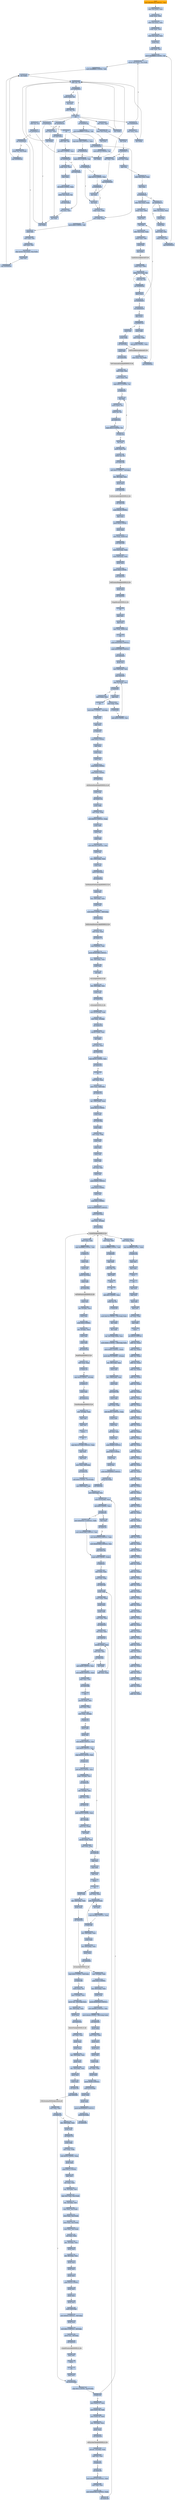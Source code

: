 digraph G {
node[shape=rectangle,style=filled,fillcolor=lightsteelblue,color=lightsteelblue]
bgcolor="transparent"
a0x00404bfdmovl_0x4001a4UINT32_esi[label="start\nmovl $0x4001a4<UINT32>, %esi",fillcolor="orange",color="lightgrey"];
a0x00404c02lodsl_ds_esi__eax[label="0x00404c02\nlodsl %ds:(%esi), %eax"];
a0x00404c03xchgl_eax_ebx[label="0x00404c03\nxchgl %eax, %ebx"];
a0x00404c04lodsl_ds_esi__eax[label="0x00404c04\nlodsl %ds:(%esi), %eax"];
a0x00404c05xchgl_eax_edi[label="0x00404c05\nxchgl %eax, %edi"];
a0x00404c06lodsl_ds_esi__eax[label="0x00404c06\nlodsl %ds:(%esi), %eax"];
a0x00404c07pushl_esi[label="0x00404c07\npushl %esi"];
a0x00404c08xchgl_eax_esi[label="0x00404c08\nxchgl %eax, %esi"];
a0x00404c09movb_0xffffff80UINT8_dl[label="0x00404c09\nmovb $0xffffff80<UINT8>, %dl"];
a0x00404c0bmovsb_ds_esi__es_edi_[label="0x00404c0b\nmovsb %ds:(%esi), %es:(%edi)"];
a0x00404c0cmovb_0xffffff80UINT8_dh[label="0x00404c0c\nmovb $0xffffff80<UINT8>, %dh"];
a0x00404c0ecall_ebx_[label="0x00404c0e\ncall (%ebx)"];
a0x00404cb8addb_dl_dl[label="0x00404cb8\naddb %dl, %dl"];
a0x00404cbajne_0x00404cc1[label="0x00404cba\njne 0x00404cc1"];
a0x00404cbcmovb_esi__dl[label="0x00404cbc\nmovb (%esi), %dl"];
a0x00404cbeincl_esi[label="0x00404cbe\nincl %esi"];
a0x00404cbfadcb_dl_dl[label="0x00404cbf\nadcb %dl, %dl"];
a0x00404cc1ret[label="0x00404cc1\nret"];
a0x00404c10jae_0x00404c0b[label="0x00404c10\njae 0x00404c0b"];
a0x00404c12xorl_ecx_ecx[label="0x00404c12\nxorl %ecx, %ecx"];
a0x00404c14call_ebx_[label="0x00404c14\ncall (%ebx)"];
a0x00404c16jae_0x00404c2e[label="0x00404c16\njae 0x00404c2e"];
a0x00404c18xorl_eax_eax[label="0x00404c18\nxorl %eax, %eax"];
a0x00404c1acall_ebx_[label="0x00404c1a\ncall (%ebx)"];
a0x00404c1cjae_0x00404c3d[label="0x00404c1c\njae 0x00404c3d"];
a0x00404c1emovb_0xffffff80UINT8_dh[label="0x00404c1e\nmovb $0xffffff80<UINT8>, %dh"];
a0x00404c20incl_ecx[label="0x00404c20\nincl %ecx"];
a0x00404c21movb_0x10UINT8_al[label="0x00404c21\nmovb $0x10<UINT8>, %al"];
a0x00404c23call_ebx_[label="0x00404c23\ncall (%ebx)"];
a0x00404c25adcb_al_al[label="0x00404c25\nadcb %al, %al"];
a0x00404c27jae_0x00404c23[label="0x00404c27\njae 0x00404c23"];
a0x00404c29jne_0x00404c67[label="0x00404c29\njne 0x00404c67"];
a0x00404c67pushl_esi[label="0x00404c67\npushl %esi"];
a0x00404c68movl_edi_esi[label="0x00404c68\nmovl %edi, %esi"];
a0x00404c6asubl_eax_esi[label="0x00404c6a\nsubl %eax, %esi"];
a0x00404c6crepz_movsb_ds_esi__es_edi_[label="0x00404c6c\nrepz movsb %ds:(%esi), %es:(%edi)"];
a0x00404c6epopl_esi[label="0x00404c6e\npopl %esi"];
a0x00404c6fjmp_0x00404c0e[label="0x00404c6f\njmp 0x00404c0e"];
a0x00404c3dlodsb_ds_esi__al[label="0x00404c3d\nlodsb %ds:(%esi), %al"];
a0x00404c3eshrl_eax[label="0x00404c3e\nshrl %eax"];
a0x00404c40je_0x00404c71[label="0x00404c40\nje 0x00404c71"];
a0x00404c42adcl_ecx_ecx[label="0x00404c42\nadcl %ecx, %ecx"];
a0x00404c44jmp_0x00404c60[label="0x00404c44\njmp 0x00404c60"];
a0x00404c60incl_ecx[label="0x00404c60\nincl %ecx"];
a0x00404c61incl_ecx[label="0x00404c61\nincl %ecx"];
a0x00404c62xchgl_eax_ebp[label="0x00404c62\nxchgl %eax, %ebp"];
a0x00404c63movl_ebp_eax[label="0x00404c63\nmovl %ebp, %eax"];
a0x00404c65movb_0x0UINT8_dh[label="0x00404c65\nmovb $0x0<UINT8>, %dh"];
a0x00404c2ecall_0x8ebx_[label="0x00404c2e\ncall 0x8(%ebx)"];
a0x00404caeincl_ecx[label="0x00404cae\nincl %ecx"];
a0x00404cafcall_ebx_[label="0x00404caf\ncall (%ebx)"];
a0x00404cb1adcl_ecx_ecx[label="0x00404cb1\nadcl %ecx, %ecx"];
a0x00404cb3call_ebx_[label="0x00404cb3\ncall (%ebx)"];
a0x00404cb5jb_0x00404caf[label="0x00404cb5\njb 0x00404caf"];
a0x00404cb7ret[label="0x00404cb7\nret"];
a0x00404c31addb_dh_dh[label="0x00404c31\naddb %dh, %dh"];
a0x00404c33sbbl_0x1UINT8_ecx[label="0x00404c33\nsbbl $0x1<UINT8>, %ecx"];
a0x00404c36jne_0x00404c46[label="0x00404c36\njne 0x00404c46"];
a0x00404c46xchgl_eax_ecx[label="0x00404c46\nxchgl %eax, %ecx"];
a0x00404c47decl_eax[label="0x00404c47\ndecl %eax"];
a0x00404c48shll_0x8UINT8_eax[label="0x00404c48\nshll $0x8<UINT8>, %eax"];
a0x00404c4blodsb_ds_esi__al[label="0x00404c4b\nlodsb %ds:(%esi), %al"];
a0x00404c4ccall_0x4ebx_[label="0x00404c4c\ncall 0x4(%ebx)"];
a0x00404cacxorl_ecx_ecx[label="0x00404cac\nxorl %ecx, %ecx"];
a0x00404c4fcmpl_0x7d00UINT32_eax[label="0x00404c4f\ncmpl $0x7d00<UINT32>, %eax"];
a0x00404c54jae_0x00404c60[label="0x00404c54\njae 0x00404c60"];
a0x00404c56cmpb_0x5UINT8_ah[label="0x00404c56\ncmpb $0x5<UINT8>, %ah"];
a0x00404c59jae_0x00404c61[label="0x00404c59\njae 0x00404c61"];
a0x00404c5bcmpl_0x7fUINT8_eax[label="0x00404c5b\ncmpl $0x7f<UINT8>, %eax"];
a0x00404c5eja_0x00404c62[label="0x00404c5e\nja 0x00404c62"];
a0x00404c2bstosb_al_es_edi_[label="0x00404c2b\nstosb %al, %es:(%edi)"];
a0x00404c2cjmp_0x00404c0e[label="0x00404c2c\njmp 0x00404c0e"];
a0x00404c38call_0x4ebx_[label="0x00404c38\ncall 0x4(%ebx)"];
a0x00404c3bjmp_0x00404c63[label="0x00404c3b\njmp 0x00404c63"];
a0x00404c71movl_esi_edx[label="0x00404c71\nmovl %esi, %edx"];
a0x00404c73popl_esi[label="0x00404c73\npopl %esi"];
a0x00404c74lodsl_ds_esi__eax[label="0x00404c74\nlodsl %ds:(%esi), %eax"];
a0x00404c75decl_eax[label="0x00404c75\ndecl %eax"];
a0x00404c76je_0x00404c82[label="0x00404c76\nje 0x00404c82"];
a0x00404c78jns_0x00404c7c[label="0x00404c78\njns 0x00404c7c"];
a0x00404c7cpushl_esi[label="0x00404c7c\npushl %esi"];
a0x00404c7dmovl_edx_esi[label="0x00404c7d\nmovl %edx, %esi"];
a0x00404c7fxchgl_eax_edi[label="0x00404c7f\nxchgl %eax, %edi"];
a0x00404c80jmp_0x00404c09[label="0x00404c80\njmp 0x00404c09"];
a0x00404c7alodsl_ds_esi__eax[label="0x00404c7a\nlodsl %ds:(%esi), %eax"];
a0x00404c7bpushl_eax[label="0x00404c7b\npushl %eax"];
a0x00404c82lodsl_ds_esi__eax[label="0x00404c82\nlodsl %ds:(%esi), %eax"];
a0x00404c83xchgl_eax_ebx[label="0x00404c83\nxchgl %eax, %ebx"];
a0x00404c84popl_esi[label="0x00404c84\npopl %esi"];
a0x00404c85incl_esi[label="0x00404c85\nincl %esi"];
a0x00404c86lodsl_ds_esi__eax[label="0x00404c86\nlodsl %ds:(%esi), %eax"];
a0x00404c87xchgl_eax_edi[label="0x00404c87\nxchgl %eax, %edi"];
a0x00404c88pushl_esi[label="0x00404c88\npushl %esi"];
a0x00404c89call_ebx_[label="0x00404c89\ncall (%ebx)"];
LoadLibraryA_kernel32_dll[label="LoadLibraryA@kernel32.dll",fillcolor="lightgrey",color="lightgrey"];
a0x00404c8bxchgl_eax_ebp[label="0x00404c8b\nxchgl %eax, %ebp"];
a0x00404c8clodsb_ds_esi__al[label="0x00404c8c\nlodsb %ds:(%esi), %al"];
a0x00404c8dtestb_al_al[label="0x00404c8d\ntestb %al, %al"];
a0x00404c8fjne_0x00404c8c[label="0x00404c8f\njne 0x00404c8c"];
a0x00404c91decb_esi_[label="0x00404c91\ndecb (%esi)"];
a0x00404c93je_0x00404c85[label="0x00404c93\nje 0x00404c85"];
a0x00404c95jns_0x00404c9c[label="0x00404c95\njns 0x00404c9c"];
a0x00404c9cdecb_esi_[label="0x00404c9c\ndecb (%esi)"];
a0x00404c9eje_0x004015a4[label="0x00404c9e\nje 0x004015a4"];
a0x00404ca4pushl_esi[label="0x00404ca4\npushl %esi"];
a0x00404ca5pushl_ebp[label="0x00404ca5\npushl %ebp"];
a0x00404ca6call_0x4ebx_[label="0x00404ca6\ncall 0x4(%ebx)"];
GetProcAddress_kernel32_dll[label="GetProcAddress@kernel32.dll",fillcolor="lightgrey",color="lightgrey"];
a0x00404ca9stosl_eax_es_edi_[label="0x00404ca9\nstosl %eax, %es:(%edi)"];
a0x00404caajmp_0x00404c8c[label="0x00404caa\njmp 0x00404c8c"];
a0x004015a4pushl_ebp[label="0x004015a4\npushl %ebp"];
a0x004015a5movl_esp_ebp[label="0x004015a5\nmovl %esp, %ebp"];
a0x004015a7subl_0x44UINT8_esp[label="0x004015a7\nsubl $0x44<UINT8>, %esp"];
a0x004015aapushl_esi[label="0x004015aa\npushl %esi"];
a0x004015abcall_0x402040[label="0x004015ab\ncall 0x402040"];
GetCommandLineA_KERNEL32_dll[label="GetCommandLineA@KERNEL32.dll",fillcolor="lightgrey",color="lightgrey"];
a0x004015b1movl_eax_esi[label="0x004015b1\nmovl %eax, %esi"];
a0x004015b3movb_esi__al[label="0x004015b3\nmovb (%esi), %al"];
a0x004015b5cmpb_0x22UINT8_al[label="0x004015b5\ncmpb $0x22<UINT8>, %al"];
a0x004015b7je_0x4015c9[label="0x004015b7\nje 0x4015c9"];
a0x004015c9incl_esi[label="0x004015c9\nincl %esi"];
a0x004015camovb_esi__al[label="0x004015ca\nmovb (%esi), %al"];
a0x004015cctestb_al_al[label="0x004015cc\ntestb %al, %al"];
a0x004015cejne_0x4015c5[label="0x004015ce\njne 0x4015c5"];
a0x004015c5cmpb_0x22UINT8_al[label="0x004015c5\ncmpb $0x22<UINT8>, %al"];
a0x004015c7je_0x4015da[label="0x004015c7\nje 0x4015da"];
a0x004015daincl_esi[label="0x004015da\nincl %esi"];
a0x004015dbmovb_esi__al[label="0x004015db\nmovb (%esi), %al"];
a0x004015ddtestb_al_al[label="0x004015dd\ntestb %al, %al"];
a0x004015dfjne_0x4015d6[label="0x004015df\njne 0x4015d6"];
a0x004015e1andl_0x0UINT8__24ebp_[label="0x004015e1\nandl $0x0<UINT8>, -24(%ebp)"];
a0x004015e5leal__68ebp__eax[label="0x004015e5\nleal -68(%ebp), %eax"];
a0x004015e8pushl_eax[label="0x004015e8\npushl %eax"];
a0x004015e9call_0x402044[label="0x004015e9\ncall 0x402044"];
GetStartupInfoA_KERNEL32_dll[label="GetStartupInfoA@KERNEL32.dll",fillcolor="lightgrey",color="lightgrey"];
a0x004015efcall_0x40164f[label="0x004015ef\ncall 0x40164f"];
a0x0040164fpushl_0x20UINT8[label="0x0040164f\npushl $0x20<UINT8>"];
a0x00401651popl_eax[label="0x00401651\npopl %eax"];
a0x00401652pushl_0x4UINT8[label="0x00401652\npushl $0x4<UINT8>"];
a0x00401654pushl_eax[label="0x00401654\npushl %eax"];
a0x00401655movl_eax_0x4037a4[label="0x00401655\nmovl %eax, 0x4037a4"];
a0x0040165acall_0x401683[label="0x0040165a\ncall 0x401683"];
a0x00401683movl_0x4esp__eax[label="0x00401683\nmovl 0x4(%esp), %eax"];
a0x00401687imull_0x8esp__eax[label="0x00401687\nimull 0x8(%esp), %eax"];
a0x0040168cpushl_eax[label="0x0040168c\npushl %eax"];
a0x0040168dpushl_0x8UINT8[label="0x0040168d\npushl $0x8<UINT8>"];
a0x0040168fcall_0x402050[label="0x0040168f\ncall 0x402050"];
GetProcessHeap_KERNEL32_dll[label="GetProcessHeap@KERNEL32.dll",fillcolor="lightgrey",color="lightgrey"];
a0x00401695pushl_eax[label="0x00401695\npushl %eax"];
a0x00401696call_0x40203c[label="0x00401696\ncall 0x40203c"];
HeapAlloc_KERNEL32_dll[label="HeapAlloc@KERNEL32.dll",fillcolor="lightgrey",color="lightgrey"];
a0x0040169cret[label="0x0040169c\nret"];
a0x0040165fpopl_ecx[label="0x0040165f\npopl %ecx"];
a0x00401660popl_ecx[label="0x00401660\npopl %ecx"];
a0x00401661movl_eax_0x4037a0[label="0x00401661\nmovl %eax, 0x4037a0"];
a0x00401666ret[label="0x00401666\nret"];
a0x004015f4pushl_0x403004UINT32[label="0x004015f4\npushl $0x403004<UINT32>"];
a0x004015f9pushl_0x403000UINT32[label="0x004015f9\npushl $0x403000<UINT32>"];
a0x004015fecall_0x401635[label="0x004015fe\ncall 0x401635"];
a0x00401635pushl_esi[label="0x00401635\npushl %esi"];
a0x00401636movl_0x8esp__esi[label="0x00401636\nmovl 0x8(%esp), %esi"];
a0x0040163ajmp_0x401647[label="0x0040163a\njmp 0x401647"];
a0x00401647cmpl_0xcesp__esi[label="0x00401647\ncmpl 0xc(%esp), %esi"];
a0x0040164bjb_0x40163c[label="0x0040164b\njb 0x40163c"];
a0x0040163cmovl_esi__eax[label="0x0040163c\nmovl (%esi), %eax"];
a0x0040163etestl_eax_eax[label="0x0040163e\ntestl %eax, %eax"];
a0x00401640je_0x401644[label="0x00401640\nje 0x401644"];
a0x00401644addl_0x4UINT8_esi[label="0x00401644\naddl $0x4<UINT8>, %esi"];
a0x0040164dpopl_esi[label="0x0040164d\npopl %esi"];
a0x0040164eret[label="0x0040164e\nret"];
a0x00401603testb_0x1UINT8__24ebp_[label="0x00401603\ntestb $0x1<UINT8>, -24(%ebp)"];
a0x00401607popl_ecx[label="0x00401607\npopl %ecx"];
a0x00401608popl_ecx[label="0x00401608\npopl %ecx"];
a0x00401609je_0x401611[label="0x00401609\nje 0x401611"];
a0x00401611pushl_0xaUINT8[label="0x00401611\npushl $0xa<UINT8>"];
a0x00401613popl_eax[label="0x00401613\npopl %eax"];
a0x00401614pushl_eax[label="0x00401614\npushl %eax"];
a0x00401615pushl_esi[label="0x00401615\npushl %esi"];
a0x00401616pushl_0x0UINT8[label="0x00401616\npushl $0x0<UINT8>"];
a0x00401618pushl_0x0UINT8[label="0x00401618\npushl $0x0<UINT8>"];
a0x0040161acall_0x40204c[label="0x0040161a\ncall 0x40204c"];
GetModuleHandleA_KERNEL32_dll[label="GetModuleHandleA@KERNEL32.dll",fillcolor="lightgrey",color="lightgrey"];
a0x00401620pushl_eax[label="0x00401620\npushl %eax"];
a0x00401621call_0x401224[label="0x00401621\ncall 0x401224"];
a0x00401224pushl_ebp[label="0x00401224\npushl %ebp"];
a0x00401225movl_esp_ebp[label="0x00401225\nmovl %esp, %ebp"];
a0x00401227subl_0x824UINT32_esp[label="0x00401227\nsubl $0x824<UINT32>, %esp"];
a0x0040122dpushl_ebx[label="0x0040122d\npushl %ebx"];
a0x0040122epushl_esi[label="0x0040122e\npushl %esi"];
a0x0040122fpushl_edi[label="0x0040122f\npushl %edi"];
a0x00401230movl_0x104UINT32_esi[label="0x00401230\nmovl $0x104<UINT32>, %esi"];
a0x00401235pushl_esi[label="0x00401235\npushl %esi"];
a0x00401236leal__1060ebp__eax[label="0x00401236\nleal -1060(%ebp), %eax"];
a0x0040123cpushl_eax[label="0x0040123c\npushl %eax"];
a0x0040123dpushl_0x8ebp_[label="0x0040123d\npushl 0x8(%ebp)"];
a0x00401240call_0x402024[label="0x00401240\ncall 0x402024"];
GetModuleFileNameA_KERNEL32_dll[label="GetModuleFileNameA@KERNEL32.dll",fillcolor="lightgrey",color="lightgrey"];
a0x00401246pushl_esi[label="0x00401246\npushl %esi"];
a0x00401247leal__280ebp__eax[label="0x00401247\nleal -280(%ebp), %eax"];
a0x0040124dpushl_eax[label="0x0040124d\npushl %eax"];
a0x0040124emovb_0x0UINT8__280ebp_[label="0x0040124e\nmovb $0x0<UINT8>, -280(%ebp)"];
a0x00401255call_0x402028[label="0x00401255\ncall 0x402028"];
GetSystemDirectoryA_KERNEL32_dll[label="GetSystemDirectoryA@KERNEL32.dll",fillcolor="lightgrey",color="lightgrey"];
a0x0040125btestl_eax_eax[label="0x0040125b\ntestl %eax, %eax"];
a0x0040125djne_0x401273[label="0x0040125d\njne 0x401273"];
a0x00401273movl_0x40202c_edi[label="0x00401273\nmovl 0x40202c, %edi"];
a0x00401279pushl_0x402088UINT32[label="0x00401279\npushl $0x402088<UINT32>"];
a0x0040127eleal__280ebp__eax[label="0x0040127e\nleal -280(%ebp), %eax"];
a0x00401284pushl_eax[label="0x00401284\npushl %eax"];
a0x00401285call_edi[label="0x00401285\ncall %edi"];
lstrcatA_KERNEL32_dll[label="lstrcatA@KERNEL32.dll",fillcolor="lightgrey",color="lightgrey"];
a0x00401287leal__280ebp__eax[label="0x00401287\nleal -280(%ebp), %eax"];
a0x0040128dpushl_eax[label="0x0040128d\npushl %eax"];
a0x0040128ecall_0x402020[label="0x0040128e\ncall 0x402020"];
lstrlenA_KERNEL32_dll[label="lstrlenA@KERNEL32.dll",fillcolor="lightgrey",color="lightgrey"];
a0x00401294movl_0x10ebp__edx[label="0x00401294\nmovl 0x10(%ebp), %edx"];
a0x00401297movl_eax__4ebp_[label="0x00401297\nmovl %eax, -4(%ebp)"];
a0x0040129acall_0x401023[label="0x0040129a\ncall 0x401023"];
a0x00401023movsbl_edx__ecx[label="0x00401023\nmovsbl (%edx), %ecx"];
a0x00401026incl_edx[label="0x00401026\nincl %edx"];
a0x00401027xorl_eax_eax[label="0x00401027\nxorl %eax, %eax"];
a0x00401029jmp_0x40103b[label="0x00401029\njmp 0x40103b"];
a0x0040103bcmpl_0x30UINT8_ecx[label="0x0040103b\ncmpl $0x30<UINT8>, %ecx"];
a0x0040103ejnl_0x40102b[label="0x0040103e\njnl 0x40102b"];
a0x00401040ret[label="0x00401040\nret"];
a0x0040129ftestl_eax_eax[label="0x0040129f\ntestl %eax, %eax"];
a0x004012a1movl_eax_0x8ebp_[label="0x004012a1\nmovl %eax, 0x8(%ebp)"];
a0x004012a4jne_0x4012c4[label="0x004012a4\njne 0x4012c4"];
a0x004012a6leal__1060ebp__eax[label="0x004012a6\nleal -1060(%ebp), %eax"];
a0x004012acpushl_0x14UINT8[label="0x004012ac\npushl $0x14<UINT8>"];
a0x004012aepushl_eax[label="0x004012ae\npushl %eax"];
a0x004012afcall_0x4010bb[label="0x004012af\ncall 0x4010bb"];
a0x004010bbpushl_ebp[label="0x004010bb\npushl %ebp"];
a0x004010bcmovl_esp_ebp[label="0x004010bc\nmovl %esp, %ebp"];
a0x004010bepushl_ecx[label="0x004010be\npushl %ecx"];
a0x004010bfpushl_ecx[label="0x004010bf\npushl %ecx"];
a0x004010c0pushl_esi[label="0x004010c0\npushl %esi"];
a0x004010c1pushl_edi[label="0x004010c1\npushl %edi"];
a0x004010c2xorl_esi_esi[label="0x004010c2\nxorl %esi, %esi"];
a0x004010c4pushl_esi[label="0x004010c4\npushl %esi"];
a0x004010c5pushl_0x80UINT32[label="0x004010c5\npushl $0x80<UINT32>"];
a0x004010capushl_0x3UINT8[label="0x004010ca\npushl $0x3<UINT8>"];
a0x004010ccpushl_esi[label="0x004010cc\npushl %esi"];
a0x004010cdpushl_0x1UINT8[label="0x004010cd\npushl $0x1<UINT8>"];
a0x004010cfpushl_0x80000000UINT32[label="0x004010cf\npushl $0x80000000<UINT32>"];
a0x004010d4pushl_0x8ebp_[label="0x004010d4\npushl 0x8(%ebp)"];
a0x004010d7movl_esi__4ebp_[label="0x004010d7\nmovl %esi, -4(%ebp)"];
a0x004010dacall_0x402000[label="0x004010da\ncall 0x402000"];
CreateFileA_KERNEL32_dll[label="CreateFileA@KERNEL32.dll",fillcolor="lightgrey",color="lightgrey"];
a0x004010e0movl_eax_edi[label="0x004010e0\nmovl %eax, %edi"];
a0x004010e2cmpl_0xffffffffUINT8_edi[label="0x004010e2\ncmpl $0xffffffff<UINT8>, %edi"];
a0x004010e5je_0x401119[label="0x004010e5\nje 0x401119"];
a0x004010e7pushl_esi[label="0x004010e7\npushl %esi"];
a0x004010e8pushl_esi[label="0x004010e8\npushl %esi"];
a0x004010e9pushl_0xcebp_[label="0x004010e9\npushl 0xc(%ebp)"];
a0x004010ecpushl_edi[label="0x004010ec\npushl %edi"];
a0x004010edcall_0x402004[label="0x004010ed\ncall 0x402004"];
SetFilePointer_KERNEL32_dll[label="SetFilePointer@KERNEL32.dll",fillcolor="lightgrey",color="lightgrey"];
a0x004010f3pushl_esi[label="0x004010f3\npushl %esi"];
a0x004010f4leal__8ebp__eax[label="0x004010f4\nleal -8(%ebp), %eax"];
a0x004010f7pushl_eax[label="0x004010f7\npushl %eax"];
a0x004010f8pushl_0x4UINT8[label="0x004010f8\npushl $0x4<UINT8>"];
a0x004010faleal__4ebp__eax[label="0x004010fa\nleal -4(%ebp), %eax"];
a0x004010fdpushl_eax[label="0x004010fd\npushl %eax"];
a0x004010fepushl_edi[label="0x004010fe\npushl %edi"];
a0x004010ffcall_0x402018[label="0x004010ff\ncall 0x402018"];
ReadFile_KERNEL32_dll[label="ReadFile@KERNEL32.dll",fillcolor="lightgrey",color="lightgrey"];
a0x00401105testl_eax_eax[label="0x00401105\ntestl %eax, %eax"];
a0x00401107je_0x40110f[label="0x00401107\nje 0x40110f"];
a0x00401109cmpl_0x4UINT8__8ebp_[label="0x00401109\ncmpl $0x4<UINT8>, -8(%ebp)"];
a0x0040110dje_0x401112[label="0x0040110d\nje 0x401112"];
a0x00401112pushl_edi[label="0x00401112\npushl %edi"];
a0x00401113call_0x402014[label="0x00401113\ncall 0x402014"];
CloseHandle_KERNEL32_dll[label="CloseHandle@KERNEL32.dll",fillcolor="lightgrey",color="lightgrey"];
a0x00401119movl__4ebp__eax[label="0x00401119\nmovl -4(%ebp), %eax"];
a0x0040111cpopl_edi[label="0x0040111c\npopl %edi"];
a0x0040111dpopl_esi[label="0x0040111d\npopl %esi"];
a0x0040111eleave_[label="0x0040111e\nleave "];
a0x0040111fret[label="0x0040111f\nret"];
a0x004012b4cmpl_0x21475346UINT32_eax[label="0x004012b4\ncmpl $0x21475346<UINT32>, %eax"];
a0x004012b9popl_ecx[label="0x004012b9\npopl %ecx"];
a0x004012bapopl_ecx[label="0x004012ba\npopl %ecx"];
a0x004012bbmovl_eax_0x8ebp_[label="0x004012bb\nmovl %eax, 0x8(%ebp)"];
a0x004012bejne_0x4012c4[label="0x004012be\njne 0x4012c4"];
a0x004012c4andl_0x0UINT8_0x10ebp_[label="0x004012c4\nandl $0x0<UINT8>, 0x10(%ebp)"];
a0x004012c8movl_0x8ebp__ebx[label="0x004012c8\nmovl 0x8(%ebp), %ebx"];
a0x004012cbmovl_0x8ebp__esi[label="0x004012cb\nmovl 0x8(%ebp), %esi"];
a0x004012cemovl_0x10ebp__eax[label="0x004012ce\nmovl 0x10(%ebp), %eax"];
a0x004012d1subl_0x0UINT8_eax[label="0x004012d1\nsubl $0x0<UINT8>, %eax"];
a0x004012d4je_0x4012e5[label="0x004012d4\nje 0x4012e5"];
a0x004012e5movl_0x403017UINT32_ebx[label="0x004012e5\nmovl $0x403017<UINT32>, %ebx"];
a0x004012eamovl_0x402084UINT32_esi[label="0x004012ea\nmovl $0x402084<UINT32>, %esi"];
a0x004012efcmpb_0x0UINT8_ebx_[label="0x004012ef\ncmpb $0x0<UINT8>, (%ebx)"];
a0x004012f2je_0x4013a2[label="0x004012f2\nje 0x4013a2"];
a0x004012f8movl_ebx_eax[label="0x004012f8\nmovl %ebx, %eax"];
a0x004012famovl_esi_edx[label="0x004012fa\nmovl %esi, %edx"];
a0x004012fccall_0x4014df[label="0x004012fc\ncall 0x4014df"];
a0x004014dfpushl_ebp[label="0x004014df\npushl %ebp"];
a0x004014e0movl_esp_ebp[label="0x004014e0\nmovl %esp, %ebp"];
a0x004014e2pushl_ecx[label="0x004014e2\npushl %ecx"];
a0x004014e3pushl_edi[label="0x004014e3\npushl %edi"];
a0x004014e4movl_eax_edi[label="0x004014e4\nmovl %eax, %edi"];
a0x004014e6call_0x4014c0[label="0x004014e6\ncall 0x4014c0"];
a0x004014c0xorl_eax_eax[label="0x004014c0\nxorl %eax, %eax"];
a0x004014c2jmp_0x4014c7[label="0x004014c2\njmp 0x4014c7"];
a0x004014c7movsbl_edx__ecx[label="0x004014c7\nmovsbl (%edx), %ecx"];
a0x004014catestl_ecx_ecx[label="0x004014ca\ntestl %ecx, %ecx"];
a0x004014ccjne_0x4014c4[label="0x004014cc\njne 0x4014c4"];
a0x004014c4incl_edx[label="0x004014c4\nincl %edx"];
a0x004014c5addl_ecx_eax[label="0x004014c5\naddl %ecx, %eax"];
a0x004014ceandl_0xffUINT32_eax[label="0x004014ce\nandl $0xff<UINT32>, %eax"];
a0x004014d3movl_0xdfUINT32_ecx[label="0x004014d3\nmovl $0xdf<UINT32>, %ecx"];
a0x004014d8cmpl_ecx_eax[label="0x004014d8\ncmpl %ecx, %eax"];
a0x004014dajbe_0x4014de[label="0x004014da\njbe 0x4014de"];
a0x004014deret[label="0x004014de\nret"];
a0x004014ebmovsbl_edi__ecx[label="0x004014eb\nmovsbl (%edi), %ecx"];
a0x004014eetestl_ecx_ecx[label="0x004014ee\ntestl %ecx, %ecx"];
a0x004014f0movl_eax__4ebp_[label="0x004014f0\nmovl %eax, -4(%ebp)"];
a0x004014f3je_0x401553[label="0x004014f3\nje 0x401553"];
a0x004014f5pushl_ebx[label="0x004014f5\npushl %ebx"];
a0x004014f6pushl_esi[label="0x004014f6\npushl %esi"];
a0x004014f7movl_0xdfUINT32_esi[label="0x004014f7\nmovl $0xdf<UINT32>, %esi"];
a0x004014fcandl_0xffUINT32_ecx[label="0x004014fc\nandl $0xff<UINT32>, %ecx"];
a0x00401502cmpl_0x20UINT8_ecx[label="0x00401502\ncmpl $0x20<UINT8>, %ecx"];
a0x00401505jb_0x401547[label="0x00401505\njb 0x401547"];
a0x00401507subl_0x20UINT8_ecx[label="0x00401507\nsubl $0x20<UINT8>, %ecx"];
a0x0040150acmpl__4ebp__ecx[label="0x0040150a\ncmpl -4(%ebp), %ecx"];
a0x0040150djae_0x401528[label="0x0040150d\njae 0x401528"];
a0x00401528subl__4ebp__ecx[label="0x00401528\nsubl -4(%ebp), %ecx"];
a0x0040152bcmpl_esi_ecx[label="0x0040152b\ncmpl %esi, %ecx"];
a0x0040152djbe_0x401541[label="0x0040152d\njbe 0x401541"];
a0x00401541addl_0x20UINT8_ecx[label="0x00401541\naddl $0x20<UINT8>, %ecx"];
a0x00401544incl__4ebp_[label="0x00401544\nincl -4(%ebp)"];
a0x00401547movb_cl_edi_[label="0x00401547\nmovb %cl, (%edi)"];
a0x00401549incl_edi[label="0x00401549\nincl %edi"];
a0x0040154amovsbl_edi__ecx[label="0x0040154a\nmovsbl (%edi), %ecx"];
a0x0040154dtestl_ecx_ecx[label="0x0040154d\ntestl %ecx, %ecx"];
a0x0040154fjne_0x4014fc[label="0x0040154f\njne 0x4014fc"];
a0x00401551popl_esi[label="0x00401551\npopl %esi"];
a0x00401552popl_ebx[label="0x00401552\npopl %ebx"];
a0x00401553popl_edi[label="0x00401553\npopl %edi"];
a0x00401554leave_[label="0x00401554\nleave "];
a0x00401555ret[label="0x00401555\nret"];
a0x00401301pushl_ebx[label="0x00401301\npushl %ebx"];
a0x00401302leal__540ebp__eax[label="0x00401302\nleal -540(%ebp), %eax"];
a0x00401308pushl_eax[label="0x00401308\npushl %eax"];
a0x00401309call_0x402030[label="0x00401309\ncall 0x402030"];
lstrcpyA_KERNEL32_dll[label="lstrcpyA@KERNEL32.dll",fillcolor="lightgrey",color="lightgrey"];
a0x0040130fcmpl_0x0UINT8_0x8ebp_[label="0x0040130f\ncmpl $0x0<UINT8>, 0x8(%ebp)"];
a0x00401313je_0x401360[label="0x00401313\nje 0x401360"];
a0x00401360movb_esi__al[label="0x00401360\nmovb (%esi), %al"];
a0x00401362movl__4ebp__ecx[label="0x00401362\nmovl -4(%ebp), %ecx"];
a0x00401365movb_al__285ebpecx_[label="0x00401365\nmovb %al, -285(%ebp,%ecx)"];
a0x0040136cleal__280ebp__eax[label="0x0040136c\nleal -280(%ebp), %eax"];
a0x00401372pushl_eax[label="0x00401372\npushl %eax"];
a0x00401373call_0x402034[label="0x00401373\ncall 0x402034"];
DeleteFileA_KERNEL32_dll[label="DeleteFileA@KERNEL32.dll",fillcolor="lightgrey",color="lightgrey"];
a0x00401379xorl_eax_eax[label="0x00401379\nxorl %eax, %eax"];
a0x0040137bpushl_eax[label="0x0040137b\npushl %eax"];
a0x0040137cpushl_eax[label="0x0040137c\npushl %eax"];
a0x0040137dleal__280ebp__ecx[label="0x0040137d\nleal -280(%ebp), %ecx"];
a0x00401383pushl_ecx[label="0x00401383\npushl %ecx"];
a0x00401384leal__540ebp__ecx[label="0x00401384\nleal -540(%ebp), %ecx"];
a0x0040138apushl_ecx[label="0x0040138a\npushl %ecx"];
a0x0040138bpushl_eax[label="0x0040138b\npushl %eax"];
a0x0040138ccall_0x40159e[label="0x0040138c\ncall 0x40159e"];
a0x0040159ejmp_0x402060[label="0x0040159e\njmp 0x402060"];
URLDownloadToFileA_urlmon_dll[label="URLDownloadToFileA@urlmon.dll",fillcolor="lightgrey",color="lightgrey"];
a0x00401391testl_eax_eax[label="0x00401391\ntestl %eax, %eax"];
a0x00401393jne_0x4013a2[label="0x00401393\njne 0x4013a2"];
a0x00401395leal__280ebp__eax[label="0x00401395\nleal -280(%ebp), %eax"];
a0x004013a2incl_0x10ebp_[label="0x004013a2\nincl 0x10(%ebp)"];
a0x004013a5cmpl_0x2UINT8_0x10ebp_[label="0x004013a5\ncmpl $0x2<UINT8>, 0x10(%ebp)"];
a0x004013a9jl_0x4012ce[label="0x004013a9\njl 0x4012ce"];
a0x004012d6decl_eax[label="0x004012d6\ndecl %eax"];
a0x004012d7jne_0x4012ef[label="0x004012d7\njne 0x4012ef"];
a0x004012d9movl_0x40305fUINT32_ebx[label="0x004012d9\nmovl $0x40305f<UINT32>, %ebx"];
a0x004012demovl_0x402080UINT32_esi[label="0x004012de\nmovl $0x402080<UINT32>, %esi"];
a0x004012e3jmp_0x4012ef[label="0x004012e3\njmp 0x4012ef"];
a0x004013afmovl_0x403737_esi[label="0x004013af\nmovl 0x403737, %esi"];
a0x004013b5movl_0x40373b_edi[label="0x004013b5\nmovl 0x40373b, %edi"];
a0x004013bbmovl_0x40373f_ebx[label="0x004013bb\nmovl 0x40373f, %ebx"];
a0x004013c1leal__20ebp__eax[label="0x004013c1\nleal -20(%ebp), %eax"];
a0x004013c4pushl_eax[label="0x004013c4\npushl %eax"];
a0x004013c5call_0x402038[label="0x004013c5\ncall 0x402038"];
GetSystemTime_KERNEL32_dll[label="GetSystemTime@KERNEL32.dll",fillcolor="lightgrey",color="lightgrey"];
a0x004013cbmovzwl__20ebp__eax[label="0x004013cb\nmovzwl -20(%ebp), %eax"];
a0x004013cfcmpl_esi_eax[label="0x004013cf\ncmpl %esi, %eax"];
a0x004013d1jl_0x40147f[label="0x004013d1\njl 0x40147f"];
a0x004013d7jne_0x4013f3[label="0x004013d7\njne 0x4013f3"];
a0x004013f3movl_0x40375fUINT32_edi[label="0x004013f3\nmovl $0x40375f<UINT32>, %edi"];
a0x004013f8movl_edi_eax[label="0x004013f8\nmovl %edi, %eax"];
a0x004013famovl_0x40206cUINT32_edx[label="0x004013fa\nmovl $0x40206c<UINT32>, %edx"];
a0x004013ffcall_0x4014df[label="0x004013ff\ncall 0x4014df"];
a0x00401404xorl_eax_eax[label="0x00401404\nxorl %eax, %eax"];
a0x00401406notb_0x4030a0eax_[label="0x00401406\nnotb 0x4030a0(%eax)"];
a0x0040140cincl_eax[label="0x0040140c\nincl %eax"];
a0x0040140dcmpl_0x400UINT32_eax[label="0x0040140d\ncmpl $0x400<UINT32>, %eax"];
a0x00401412jl_0x401406[label="0x00401412\njl 0x401406"];
a0x00401414leal__280ebp__eax[label="0x00401414\nleal -280(%ebp), %eax"];
a0x0040141apushl_eax[label="0x0040141a\npushl %eax"];
a0x0040141bleal__800ebp__eax[label="0x0040141b\nleal -800(%ebp), %eax"];
a0x00401421pushl_eax[label="0x00401421\npushl %eax"];
a0x00401422call_0x402030[label="0x00401422\ncall 0x402030"];
a0x00401428movl__4ebp__ebx[label="0x00401428\nmovl -4(%ebp), %ebx"];
a0x0040142bpushl_0x2UINT8[label="0x0040142b\npushl $0x2<UINT8>"];
a0x0040142dleal__800ebp__eax[label="0x0040142d\nleal -800(%ebp), %eax"];
a0x00401433pushl_eax[label="0x00401433\npushl %eax"];
a0x00401434pushl_0x4030a0UINT32[label="0x00401434\npushl $0x4030a0<UINT32>"];
a0x00401439movl_0x690UINT32_esi[label="0x00401439\nmovl $0x690<UINT32>, %esi"];
a0x0040143emovb_0x4dUINT8__805ebpebx_[label="0x0040143e\nmovb $0x4d<UINT8>, -805(%ebp,%ebx)"];
a0x00401446call_0x401041[label="0x00401446\ncall 0x401041"];
a0x00401041pushl_ebp[label="0x00401041\npushl %ebp"];
a0x00401042movl_esp_ebp[label="0x00401042\nmovl %esp, %ebp"];
a0x00401044pushl_ecx[label="0x00401044\npushl %ecx"];
a0x00401045pushl_ecx[label="0x00401045\npushl %ecx"];
a0x00401046pushl_ebx[label="0x00401046\npushl %ebx"];
a0x00401047pushl_edi[label="0x00401047\npushl %edi"];
a0x00401048xorl_ebx_ebx[label="0x00401048\nxorl %ebx, %ebx"];
a0x0040104apushl_ebx[label="0x0040104a\npushl %ebx"];
a0x0040104bpushl_0x80UINT32[label="0x0040104b\npushl $0x80<UINT32>"];
a0x00401050pushl_0x10ebp_[label="0x00401050\npushl 0x10(%ebp)"];
a0x00401053pushl_ebx[label="0x00401053\npushl %ebx"];
a0x00401054pushl_ebx[label="0x00401054\npushl %ebx"];
a0x00401055pushl_0x40000000UINT32[label="0x00401055\npushl $0x40000000<UINT32>"];
a0x0040105apushl_0xcebp_[label="0x0040105a\npushl 0xc(%ebp)"];
a0x0040105dcall_0x402000[label="0x0040105d\ncall 0x402000"];
a0x00401063movl_eax_edi[label="0x00401063\nmovl %eax, %edi"];
a0x00401065cmpl_0xffffffffUINT8_edi[label="0x00401065\ncmpl $0xffffffff<UINT8>, %edi"];
a0x00401068je_0x4010b5[label="0x00401068\nje 0x4010b5"];
a0x004010b5popl_edi[label="0x004010b5\npopl %edi"];
a0x004010b6movb_bl_al[label="0x004010b6\nmovb %bl, %al"];
a0x004010b8popl_ebx[label="0x004010b8\npopl %ebx"];
a0x004010b9leave_[label="0x004010b9\nleave "];
a0x004010baret[label="0x004010ba\nret"];
a0x0040144baddl_0xcUINT8_esp[label="0x0040144b\naddl $0xc<UINT8>, %esp"];
a0x0040144etestb_al_al[label="0x0040144e\ntestb %al, %al"];
a0x00401450je_0x401482[label="0x00401450\nje 0x401482"];
a0x00401482movb_0x74UINT8__281ebpebx_[label="0x00401482\nmovb $0x74<UINT8>, -281(%ebp,%ebx)"];
a0x0040148adecl_ebx[label="0x0040148a\ndecl %ebx"];
a0x0040148bdecl_ebx[label="0x0040148b\ndecl %ebx"];
a0x0040148cleal__281ebpebx__eax[label="0x0040148c\nleal -281(%ebp,%ebx), %eax"];
a0x00401493movb_0x61UINT8__280ebpebx_[label="0x00401493\nmovb $0x61<UINT8>, -280(%ebp,%ebx)"];
a0x0040149bmovb_0x62UINT8_eax_[label="0x0040149b\nmovb $0x62<UINT8>, (%eax)"];
a0x0040149emovb_0x73UINT8__2eax_[label="0x0040149e\nmovb $0x73<UINT8>, -2(%eax)"];
a0x004014a2leal__280ebp__eax[label="0x004014a2\nleal -280(%ebp), %eax"];
a0x004014a8pushl_eax[label="0x004014a8\npushl %eax"];
a0x004014a9leal__1060ebp__eax[label="0x004014a9\nleal -1060(%ebp), %eax"];
a0x004014afpushl_eax[label="0x004014af\npushl %eax"];
a0x004014b0call_0x401168[label="0x004014b0\ncall 0x401168"];
a0x00401168pushl_ebp[label="0x00401168\npushl %ebp"];
a0x00401169movl_esp_ebp[label="0x00401169\nmovl %esp, %ebp"];
a0x0040116bsubl_0x40cUINT32_esp[label="0x0040116b\nsubl $0x40c<UINT32>, %esp"];
a0x00401171pushl_ebx[label="0x00401171\npushl %ebx"];
a0x00401172pushl_esi[label="0x00401172\npushl %esi"];
a0x00401173xorl_esi_esi[label="0x00401173\nxorl %esi, %esi"];
a0x00401175pushl_esi[label="0x00401175\npushl %esi"];
a0x00401176pushl_0x80UINT32[label="0x00401176\npushl $0x80<UINT32>"];
a0x0040117bpushl_0x2UINT8[label="0x0040117b\npushl $0x2<UINT8>"];
a0x0040117dpushl_esi[label="0x0040117d\npushl %esi"];
a0x0040117epushl_esi[label="0x0040117e\npushl %esi"];
a0x0040117fpushl_0x40000000UINT32[label="0x0040117f\npushl $0x40000000<UINT32>"];
a0x00401184pushl_0xcebp_[label="0x00401184\npushl 0xc(%ebp)"];
a0x00401187call_0x402000[label="0x00401187\ncall 0x402000"];
a0x0040118dmovl_eax_ebx[label="0x0040118d\nmovl %eax, %ebx"];
a0x0040118fcmpl_0xffffffffUINT8_ebx[label="0x0040118f\ncmpl $0xffffffff<UINT8>, %ebx"];
a0x00401192je_0x401220[label="0x00401192\nje 0x401220"];
a0x00401220popl_esi[label="0x00401220\npopl %esi"];
a0x00401221popl_ebx[label="0x00401221\npopl %ebx"];
a0x00401222leave_[label="0x00401222\nleave "];
a0x00401223ret[label="0x00401223\nret"];
a0x004014b5popl_ecx[label="0x004014b5\npopl %ecx"];
a0x004014b6popl_ecx[label="0x004014b6\npopl %ecx"];
a0x004014b7popl_edi[label="0x004014b7\npopl %edi"];
a0x004014b8popl_esi[label="0x004014b8\npopl %esi"];
a0x004014b9xorl_eax_eax[label="0x004014b9\nxorl %eax, %eax"];
a0x004014bbpopl_ebx[label="0x004014bb\npopl %ebx"];
a0x004014bcleave_[label="0x004014bc\nleave "];
a0x004014bdret_0x10UINT16[label="0x004014bd\nret $0x10<UINT16>"];
a0x00000000addb_al_eax_[label="0x00000000\naddb %al, (%eax)"];
a0x00000002addb_al_eax_[label="0x00000002\naddb %al, (%eax)"];
a0x00000004addb_al_eax_[label="0x00000004\naddb %al, (%eax)"];
a0x00000006addb_al_eax_[label="0x00000006\naddb %al, (%eax)"];
a0x00000008addb_al_eax_[label="0x00000008\naddb %al, (%eax)"];
a0x0000000aaddb_al_eax_[label="0x0000000a\naddb %al, (%eax)"];
a0x0000000caddb_al_eax_[label="0x0000000c\naddb %al, (%eax)"];
a0x0000000eaddb_al_eax_[label="0x0000000e\naddb %al, (%eax)"];
a0x00000010addb_al_eax_[label="0x00000010\naddb %al, (%eax)"];
a0x00000012addb_al_eax_[label="0x00000012\naddb %al, (%eax)"];
a0x00000014addb_al_eax_[label="0x00000014\naddb %al, (%eax)"];
a0x00000016addb_al_eax_[label="0x00000016\naddb %al, (%eax)"];
a0x00000018addb_al_eax_[label="0x00000018\naddb %al, (%eax)"];
a0x0000001aaddb_al_eax_[label="0x0000001a\naddb %al, (%eax)"];
a0x0000001caddb_al_eax_[label="0x0000001c\naddb %al, (%eax)"];
a0x0000001eaddb_al_eax_[label="0x0000001e\naddb %al, (%eax)"];
a0x00000020addb_al_eax_[label="0x00000020\naddb %al, (%eax)"];
a0x00000022addb_al_eax_[label="0x00000022\naddb %al, (%eax)"];
a0x00000024addb_al_eax_[label="0x00000024\naddb %al, (%eax)"];
a0x00000026addb_al_eax_[label="0x00000026\naddb %al, (%eax)"];
a0x00000028addb_al_eax_[label="0x00000028\naddb %al, (%eax)"];
a0x0000002aaddb_al_eax_[label="0x0000002a\naddb %al, (%eax)"];
a0x0000002caddb_al_eax_[label="0x0000002c\naddb %al, (%eax)"];
a0x0000002eaddb_al_eax_[label="0x0000002e\naddb %al, (%eax)"];
a0x00000030addb_al_eax_[label="0x00000030\naddb %al, (%eax)"];
a0x00000032addb_al_eax_[label="0x00000032\naddb %al, (%eax)"];
a0x00000034addb_al_eax_[label="0x00000034\naddb %al, (%eax)"];
a0x00000036addb_al_eax_[label="0x00000036\naddb %al, (%eax)"];
a0x00000038addb_al_eax_[label="0x00000038\naddb %al, (%eax)"];
a0x0000003aaddb_al_eax_[label="0x0000003a\naddb %al, (%eax)"];
a0x0000003caddb_al_eax_[label="0x0000003c\naddb %al, (%eax)"];
a0x0000003eaddb_al_eax_[label="0x0000003e\naddb %al, (%eax)"];
a0x00000040addb_al_eax_[label="0x00000040\naddb %al, (%eax)"];
a0x00000042addb_al_eax_[label="0x00000042\naddb %al, (%eax)"];
a0x00000044addb_al_eax_[label="0x00000044\naddb %al, (%eax)"];
a0x00000046addb_al_eax_[label="0x00000046\naddb %al, (%eax)"];
a0x00000048addb_al_eax_[label="0x00000048\naddb %al, (%eax)"];
a0x0000004aaddb_al_eax_[label="0x0000004a\naddb %al, (%eax)"];
a0x0000004caddb_al_eax_[label="0x0000004c\naddb %al, (%eax)"];
a0x0000004eaddb_al_eax_[label="0x0000004e\naddb %al, (%eax)"];
a0x00000050addb_al_eax_[label="0x00000050\naddb %al, (%eax)"];
a0x00000052addb_al_eax_[label="0x00000052\naddb %al, (%eax)"];
a0x00000054addb_al_eax_[label="0x00000054\naddb %al, (%eax)"];
a0x00000056addb_al_eax_[label="0x00000056\naddb %al, (%eax)"];
a0x00000058addb_al_eax_[label="0x00000058\naddb %al, (%eax)"];
a0x0000005aaddb_al_eax_[label="0x0000005a\naddb %al, (%eax)"];
a0x0000005caddb_al_eax_[label="0x0000005c\naddb %al, (%eax)"];
a0x0000005eaddb_al_eax_[label="0x0000005e\naddb %al, (%eax)"];
a0x00000060addb_al_eax_[label="0x00000060\naddb %al, (%eax)"];
a0x00000062addb_al_eax_[label="0x00000062\naddb %al, (%eax)"];
a0x00000064addb_al_eax_[label="0x00000064\naddb %al, (%eax)"];
a0x00000066addb_al_eax_[label="0x00000066\naddb %al, (%eax)"];
a0x0040139bpushl_eax[label="0x0040139b\npushl %eax"];
a0x0040139ccall_0x401120[label="0x0040139c\ncall 0x401120"];
a0x00401120pushl_ebp[label="0x00401120\npushl %ebp"];
a0x00401121movl_esp_ebp[label="0x00401121\nmovl %esp, %ebp"];
a0x00401123subl_0x54UINT8_esp[label="0x00401123\nsubl $0x54<UINT8>, %esp"];
a0x00401126pushl_edi[label="0x00401126\npushl %edi"];
a0x00401127pushl_0x11UINT8[label="0x00401127\npushl $0x11<UINT8>"];
a0x00401129popl_ecx[label="0x00401129\npopl %ecx"];
a0x0040112axorl_eax_eax[label="0x0040112a\nxorl %eax, %eax"];
a0x0040112cleal__84ebp__edi[label="0x0040112c\nleal -84(%ebp), %edi"];
a0x0040112frepz_stosl_eax_es_edi_[label="0x0040112f\nrepz stosl %eax, %es:(%edi)"];
a0x00401131leal__16ebp__edi[label="0x00401131\nleal -16(%ebp), %edi"];
a0x00401134stosl_eax_es_edi_[label="0x00401134\nstosl %eax, %es:(%edi)"];
a0x00401135stosl_eax_es_edi_[label="0x00401135\nstosl %eax, %es:(%edi)"];
a0x00401136stosl_eax_es_edi_[label="0x00401136\nstosl %eax, %es:(%edi)"];
a0x00401137stosl_eax_es_edi_[label="0x00401137\nstosl %eax, %es:(%edi)"];
a0x00401138xorl_ecx_ecx[label="0x00401138\nxorl %ecx, %ecx"];
a0x0040113aleal__16ebp__eax[label="0x0040113a\nleal -16(%ebp), %eax"];
a0x0040113dpushl_eax[label="0x0040113d\npushl %eax"];
a0x0040113eleal__84ebp__eax[label="0x0040113e\nleal -84(%ebp), %eax"];
a0x00401141pushl_eax[label="0x00401141\npushl %eax"];
a0x00401142pushl_ecx[label="0x00401142\npushl %ecx"];
a0x00401143pushl_ecx[label="0x00401143\npushl %ecx"];
a0x00401144pushl_0x10UINT8[label="0x00401144\npushl $0x10<UINT8>"];
a0x00401146pushl_ecx[label="0x00401146\npushl %ecx"];
a0x00401147pushl_ecx[label="0x00401147\npushl %ecx"];
a0x00401148pushl_ecx[label="0x00401148\npushl %ecx"];
a0x00401149pushl_0x8ebp_[label="0x00401149\npushl 0x8(%ebp)"];
a0x0040114cmovl_0x44UINT32__84ebp_[label="0x0040114c\nmovl $0x44<UINT32>, -84(%ebp)"];
a0x00401153pushl_ecx[label="0x00401153\npushl %ecx"];
a0x00401154movl_0x1UINT32__40ebp_[label="0x00401154\nmovl $0x1<UINT32>, -40(%ebp)"];
a0x0040115bmovw_cx__36ebp_[label="0x0040115b\nmovw %cx, -36(%ebp)"];
a0x0040115fcall_0x40201c[label="0x0040115f\ncall 0x40201c"];
CreateProcessA_KERNEL32_dll[label="CreateProcessA@KERNEL32.dll",fillcolor="lightgrey",color="lightgrey"];
a0x00401165popl_edi[label="0x00401165\npopl %edi"];
a0x00401166leave_[label="0x00401166\nleave "];
a0x00401167ret[label="0x00401167\nret"];
a0x004013a1popl_ecx[label="0x004013a1\npopl %ecx"];
a0x00404bfdmovl_0x4001a4UINT32_esi -> a0x00404c02lodsl_ds_esi__eax [color="#000000"];
a0x00404c02lodsl_ds_esi__eax -> a0x00404c03xchgl_eax_ebx [color="#000000"];
a0x00404c03xchgl_eax_ebx -> a0x00404c04lodsl_ds_esi__eax [color="#000000"];
a0x00404c04lodsl_ds_esi__eax -> a0x00404c05xchgl_eax_edi [color="#000000"];
a0x00404c05xchgl_eax_edi -> a0x00404c06lodsl_ds_esi__eax [color="#000000"];
a0x00404c06lodsl_ds_esi__eax -> a0x00404c07pushl_esi [color="#000000"];
a0x00404c07pushl_esi -> a0x00404c08xchgl_eax_esi [color="#000000"];
a0x00404c08xchgl_eax_esi -> a0x00404c09movb_0xffffff80UINT8_dl [color="#000000"];
a0x00404c09movb_0xffffff80UINT8_dl -> a0x00404c0bmovsb_ds_esi__es_edi_ [color="#000000"];
a0x00404c0bmovsb_ds_esi__es_edi_ -> a0x00404c0cmovb_0xffffff80UINT8_dh [color="#000000"];
a0x00404c0cmovb_0xffffff80UINT8_dh -> a0x00404c0ecall_ebx_ [color="#000000"];
a0x00404c0ecall_ebx_ -> a0x00404cb8addb_dl_dl [color="#000000"];
a0x00404cb8addb_dl_dl -> a0x00404cbajne_0x00404cc1 [color="#000000"];
a0x00404cbajne_0x00404cc1 -> a0x00404cbcmovb_esi__dl [color="#000000",label="F"];
a0x00404cbcmovb_esi__dl -> a0x00404cbeincl_esi [color="#000000"];
a0x00404cbeincl_esi -> a0x00404cbfadcb_dl_dl [color="#000000"];
a0x00404cbfadcb_dl_dl -> a0x00404cc1ret [color="#000000"];
a0x00404cc1ret -> a0x00404c10jae_0x00404c0b [color="#000000"];
a0x00404c10jae_0x00404c0b -> a0x00404c0bmovsb_ds_esi__es_edi_ [color="#000000",label="T"];
a0x00404cbajne_0x00404cc1 -> a0x00404cc1ret [color="#000000",label="T"];
a0x00404c10jae_0x00404c0b -> a0x00404c12xorl_ecx_ecx [color="#000000",label="F"];
a0x00404c12xorl_ecx_ecx -> a0x00404c14call_ebx_ [color="#000000"];
a0x00404c14call_ebx_ -> a0x00404cb8addb_dl_dl [color="#000000"];
a0x00404cc1ret -> a0x00404c16jae_0x00404c2e [color="#000000"];
a0x00404c16jae_0x00404c2e -> a0x00404c18xorl_eax_eax [color="#000000",label="F"];
a0x00404c18xorl_eax_eax -> a0x00404c1acall_ebx_ [color="#000000"];
a0x00404c1acall_ebx_ -> a0x00404cb8addb_dl_dl [color="#000000"];
a0x00404cc1ret -> a0x00404c1cjae_0x00404c3d [color="#000000"];
a0x00404c1cjae_0x00404c3d -> a0x00404c1emovb_0xffffff80UINT8_dh [color="#000000",label="F"];
a0x00404c1emovb_0xffffff80UINT8_dh -> a0x00404c20incl_ecx [color="#000000"];
a0x00404c20incl_ecx -> a0x00404c21movb_0x10UINT8_al [color="#000000"];
a0x00404c21movb_0x10UINT8_al -> a0x00404c23call_ebx_ [color="#000000"];
a0x00404c23call_ebx_ -> a0x00404cb8addb_dl_dl [color="#000000"];
a0x00404cc1ret -> a0x00404c25adcb_al_al [color="#000000"];
a0x00404c25adcb_al_al -> a0x00404c27jae_0x00404c23 [color="#000000"];
a0x00404c27jae_0x00404c23 -> a0x00404c23call_ebx_ [color="#000000",label="T"];
a0x00404c27jae_0x00404c23 -> a0x00404c29jne_0x00404c67 [color="#000000",label="F"];
a0x00404c29jne_0x00404c67 -> a0x00404c67pushl_esi [color="#000000",label="T"];
a0x00404c67pushl_esi -> a0x00404c68movl_edi_esi [color="#000000"];
a0x00404c68movl_edi_esi -> a0x00404c6asubl_eax_esi [color="#000000"];
a0x00404c6asubl_eax_esi -> a0x00404c6crepz_movsb_ds_esi__es_edi_ [color="#000000"];
a0x00404c6crepz_movsb_ds_esi__es_edi_ -> a0x00404c6epopl_esi [color="#000000"];
a0x00404c6epopl_esi -> a0x00404c6fjmp_0x00404c0e [color="#000000"];
a0x00404c6fjmp_0x00404c0e -> a0x00404c0ecall_ebx_ [color="#000000"];
a0x00404c1cjae_0x00404c3d -> a0x00404c3dlodsb_ds_esi__al [color="#000000",label="T"];
a0x00404c3dlodsb_ds_esi__al -> a0x00404c3eshrl_eax [color="#000000"];
a0x00404c3eshrl_eax -> a0x00404c40je_0x00404c71 [color="#000000"];
a0x00404c40je_0x00404c71 -> a0x00404c42adcl_ecx_ecx [color="#000000",label="F"];
a0x00404c42adcl_ecx_ecx -> a0x00404c44jmp_0x00404c60 [color="#000000"];
a0x00404c44jmp_0x00404c60 -> a0x00404c60incl_ecx [color="#000000"];
a0x00404c60incl_ecx -> a0x00404c61incl_ecx [color="#000000"];
a0x00404c61incl_ecx -> a0x00404c62xchgl_eax_ebp [color="#000000"];
a0x00404c62xchgl_eax_ebp -> a0x00404c63movl_ebp_eax [color="#000000"];
a0x00404c63movl_ebp_eax -> a0x00404c65movb_0x0UINT8_dh [color="#000000"];
a0x00404c65movb_0x0UINT8_dh -> a0x00404c67pushl_esi [color="#000000"];
a0x00404c16jae_0x00404c2e -> a0x00404c2ecall_0x8ebx_ [color="#000000",label="T"];
a0x00404c2ecall_0x8ebx_ -> a0x00404caeincl_ecx [color="#000000"];
a0x00404caeincl_ecx -> a0x00404cafcall_ebx_ [color="#000000"];
a0x00404cafcall_ebx_ -> a0x00404cb8addb_dl_dl [color="#000000"];
a0x00404cc1ret -> a0x00404cb1adcl_ecx_ecx [color="#000000"];
a0x00404cb1adcl_ecx_ecx -> a0x00404cb3call_ebx_ [color="#000000"];
a0x00404cb3call_ebx_ -> a0x00404cb8addb_dl_dl [color="#000000"];
a0x00404cc1ret -> a0x00404cb5jb_0x00404caf [color="#000000"];
a0x00404cb5jb_0x00404caf -> a0x00404cb7ret [color="#000000",label="F"];
a0x00404cb7ret -> a0x00404c31addb_dh_dh [color="#000000"];
a0x00404c31addb_dh_dh -> a0x00404c33sbbl_0x1UINT8_ecx [color="#000000"];
a0x00404c33sbbl_0x1UINT8_ecx -> a0x00404c36jne_0x00404c46 [color="#000000"];
a0x00404c36jne_0x00404c46 -> a0x00404c46xchgl_eax_ecx [color="#000000",label="T"];
a0x00404c46xchgl_eax_ecx -> a0x00404c47decl_eax [color="#000000"];
a0x00404c47decl_eax -> a0x00404c48shll_0x8UINT8_eax [color="#000000"];
a0x00404c48shll_0x8UINT8_eax -> a0x00404c4blodsb_ds_esi__al [color="#000000"];
a0x00404c4blodsb_ds_esi__al -> a0x00404c4ccall_0x4ebx_ [color="#000000"];
a0x00404c4ccall_0x4ebx_ -> a0x00404cacxorl_ecx_ecx [color="#000000"];
a0x00404cacxorl_ecx_ecx -> a0x00404caeincl_ecx [color="#000000"];
a0x00404cb7ret -> a0x00404c4fcmpl_0x7d00UINT32_eax [color="#000000"];
a0x00404c4fcmpl_0x7d00UINT32_eax -> a0x00404c54jae_0x00404c60 [color="#000000"];
a0x00404c54jae_0x00404c60 -> a0x00404c56cmpb_0x5UINT8_ah [color="#000000",label="F"];
a0x00404c56cmpb_0x5UINT8_ah -> a0x00404c59jae_0x00404c61 [color="#000000"];
a0x00404c59jae_0x00404c61 -> a0x00404c5bcmpl_0x7fUINT8_eax [color="#000000",label="F"];
a0x00404c5bcmpl_0x7fUINT8_eax -> a0x00404c5eja_0x00404c62 [color="#000000"];
a0x00404c5eja_0x00404c62 -> a0x00404c60incl_ecx [color="#000000",label="F"];
a0x00404c29jne_0x00404c67 -> a0x00404c2bstosb_al_es_edi_ [color="#000000",label="F"];
a0x00404c2bstosb_al_es_edi_ -> a0x00404c2cjmp_0x00404c0e [color="#000000"];
a0x00404c2cjmp_0x00404c0e -> a0x00404c0ecall_ebx_ [color="#000000"];
a0x00404c36jne_0x00404c46 -> a0x00404c38call_0x4ebx_ [color="#000000",label="F"];
a0x00404c38call_0x4ebx_ -> a0x00404cacxorl_ecx_ecx [color="#000000"];
a0x00404cb7ret -> a0x00404c3bjmp_0x00404c63 [color="#000000"];
a0x00404c3bjmp_0x00404c63 -> a0x00404c63movl_ebp_eax [color="#000000"];
a0x00404cb5jb_0x00404caf -> a0x00404cafcall_ebx_ [color="#000000",label="T"];
a0x00404c5eja_0x00404c62 -> a0x00404c62xchgl_eax_ebp [color="#000000",label="T"];
a0x00404c59jae_0x00404c61 -> a0x00404c61incl_ecx [color="#000000",label="T"];
a0x00404c40je_0x00404c71 -> a0x00404c71movl_esi_edx [color="#000000",label="T"];
a0x00404c71movl_esi_edx -> a0x00404c73popl_esi [color="#000000"];
a0x00404c73popl_esi -> a0x00404c74lodsl_ds_esi__eax [color="#000000"];
a0x00404c74lodsl_ds_esi__eax -> a0x00404c75decl_eax [color="#000000"];
a0x00404c75decl_eax -> a0x00404c76je_0x00404c82 [color="#000000"];
a0x00404c76je_0x00404c82 -> a0x00404c78jns_0x00404c7c [color="#000000",label="F"];
a0x00404c78jns_0x00404c7c -> a0x00404c7cpushl_esi [color="#000000",label="T"];
a0x00404c7cpushl_esi -> a0x00404c7dmovl_edx_esi [color="#000000"];
a0x00404c7dmovl_edx_esi -> a0x00404c7fxchgl_eax_edi [color="#000000"];
a0x00404c7fxchgl_eax_edi -> a0x00404c80jmp_0x00404c09 [color="#000000"];
a0x00404c80jmp_0x00404c09 -> a0x00404c09movb_0xffffff80UINT8_dl [color="#000000"];
a0x00404c78jns_0x00404c7c -> a0x00404c7alodsl_ds_esi__eax [color="#000000",label="F"];
a0x00404c7alodsl_ds_esi__eax -> a0x00404c7bpushl_eax [color="#000000"];
a0x00404c7bpushl_eax -> a0x00404c7cpushl_esi [color="#000000"];
a0x00404c76je_0x00404c82 -> a0x00404c82lodsl_ds_esi__eax [color="#000000",label="T"];
a0x00404c82lodsl_ds_esi__eax -> a0x00404c83xchgl_eax_ebx [color="#000000"];
a0x00404c83xchgl_eax_ebx -> a0x00404c84popl_esi [color="#000000"];
a0x00404c84popl_esi -> a0x00404c85incl_esi [color="#000000"];
a0x00404c85incl_esi -> a0x00404c86lodsl_ds_esi__eax [color="#000000"];
a0x00404c86lodsl_ds_esi__eax -> a0x00404c87xchgl_eax_edi [color="#000000"];
a0x00404c87xchgl_eax_edi -> a0x00404c88pushl_esi [color="#000000"];
a0x00404c88pushl_esi -> a0x00404c89call_ebx_ [color="#000000"];
a0x00404c89call_ebx_ -> LoadLibraryA_kernel32_dll [color="#000000"];
LoadLibraryA_kernel32_dll -> a0x00404c8bxchgl_eax_ebp [color="#000000"];
a0x00404c8bxchgl_eax_ebp -> a0x00404c8clodsb_ds_esi__al [color="#000000"];
a0x00404c8clodsb_ds_esi__al -> a0x00404c8dtestb_al_al [color="#000000"];
a0x00404c8dtestb_al_al -> a0x00404c8fjne_0x00404c8c [color="#000000"];
a0x00404c8fjne_0x00404c8c -> a0x00404c8clodsb_ds_esi__al [color="#000000",label="T"];
a0x00404c8fjne_0x00404c8c -> a0x00404c91decb_esi_ [color="#000000",label="F"];
a0x00404c91decb_esi_ -> a0x00404c93je_0x00404c85 [color="#000000"];
a0x00404c93je_0x00404c85 -> a0x00404c95jns_0x00404c9c [color="#000000",label="F"];
a0x00404c95jns_0x00404c9c -> a0x00404c9cdecb_esi_ [color="#000000",label="T"];
a0x00404c9cdecb_esi_ -> a0x00404c9eje_0x004015a4 [color="#000000"];
a0x00404c9eje_0x004015a4 -> a0x00404ca4pushl_esi [color="#000000",label="F"];
a0x00404ca4pushl_esi -> a0x00404ca5pushl_ebp [color="#000000"];
a0x00404ca5pushl_ebp -> a0x00404ca6call_0x4ebx_ [color="#000000"];
a0x00404ca6call_0x4ebx_ -> GetProcAddress_kernel32_dll [color="#000000"];
GetProcAddress_kernel32_dll -> a0x00404ca9stosl_eax_es_edi_ [color="#000000"];
a0x00404ca9stosl_eax_es_edi_ -> a0x00404caajmp_0x00404c8c [color="#000000"];
a0x00404caajmp_0x00404c8c -> a0x00404c8clodsb_ds_esi__al [color="#000000"];
a0x00404c93je_0x00404c85 -> a0x00404c85incl_esi [color="#000000",label="T"];
a0x00404c9eje_0x004015a4 -> a0x004015a4pushl_ebp [color="#000000",label="T"];
a0x004015a4pushl_ebp -> a0x004015a5movl_esp_ebp [color="#000000"];
a0x004015a5movl_esp_ebp -> a0x004015a7subl_0x44UINT8_esp [color="#000000"];
a0x004015a7subl_0x44UINT8_esp -> a0x004015aapushl_esi [color="#000000"];
a0x004015aapushl_esi -> a0x004015abcall_0x402040 [color="#000000"];
a0x004015abcall_0x402040 -> GetCommandLineA_KERNEL32_dll [color="#000000"];
GetCommandLineA_KERNEL32_dll -> a0x004015b1movl_eax_esi [color="#000000"];
a0x004015b1movl_eax_esi -> a0x004015b3movb_esi__al [color="#000000"];
a0x004015b3movb_esi__al -> a0x004015b5cmpb_0x22UINT8_al [color="#000000"];
a0x004015b5cmpb_0x22UINT8_al -> a0x004015b7je_0x4015c9 [color="#000000"];
a0x004015b7je_0x4015c9 -> a0x004015c9incl_esi [color="#000000",label="T"];
a0x004015c9incl_esi -> a0x004015camovb_esi__al [color="#000000"];
a0x004015camovb_esi__al -> a0x004015cctestb_al_al [color="#000000"];
a0x004015cctestb_al_al -> a0x004015cejne_0x4015c5 [color="#000000"];
a0x004015cejne_0x4015c5 -> a0x004015c5cmpb_0x22UINT8_al [color="#000000",label="T"];
a0x004015c5cmpb_0x22UINT8_al -> a0x004015c7je_0x4015da [color="#000000"];
a0x004015c7je_0x4015da -> a0x004015c9incl_esi [color="#000000",label="F"];
a0x004015c7je_0x4015da -> a0x004015daincl_esi [color="#000000",label="T"];
a0x004015daincl_esi -> a0x004015dbmovb_esi__al [color="#000000"];
a0x004015dbmovb_esi__al -> a0x004015ddtestb_al_al [color="#000000"];
a0x004015ddtestb_al_al -> a0x004015dfjne_0x4015d6 [color="#000000"];
a0x004015dfjne_0x4015d6 -> a0x004015e1andl_0x0UINT8__24ebp_ [color="#000000",label="F"];
a0x004015e1andl_0x0UINT8__24ebp_ -> a0x004015e5leal__68ebp__eax [color="#000000"];
a0x004015e5leal__68ebp__eax -> a0x004015e8pushl_eax [color="#000000"];
a0x004015e8pushl_eax -> a0x004015e9call_0x402044 [color="#000000"];
a0x004015e9call_0x402044 -> GetStartupInfoA_KERNEL32_dll [color="#000000"];
GetStartupInfoA_KERNEL32_dll -> a0x004015efcall_0x40164f [color="#000000"];
a0x004015efcall_0x40164f -> a0x0040164fpushl_0x20UINT8 [color="#000000"];
a0x0040164fpushl_0x20UINT8 -> a0x00401651popl_eax [color="#000000"];
a0x00401651popl_eax -> a0x00401652pushl_0x4UINT8 [color="#000000"];
a0x00401652pushl_0x4UINT8 -> a0x00401654pushl_eax [color="#000000"];
a0x00401654pushl_eax -> a0x00401655movl_eax_0x4037a4 [color="#000000"];
a0x00401655movl_eax_0x4037a4 -> a0x0040165acall_0x401683 [color="#000000"];
a0x0040165acall_0x401683 -> a0x00401683movl_0x4esp__eax [color="#000000"];
a0x00401683movl_0x4esp__eax -> a0x00401687imull_0x8esp__eax [color="#000000"];
a0x00401687imull_0x8esp__eax -> a0x0040168cpushl_eax [color="#000000"];
a0x0040168cpushl_eax -> a0x0040168dpushl_0x8UINT8 [color="#000000"];
a0x0040168dpushl_0x8UINT8 -> a0x0040168fcall_0x402050 [color="#000000"];
a0x0040168fcall_0x402050 -> GetProcessHeap_KERNEL32_dll [color="#000000"];
GetProcessHeap_KERNEL32_dll -> a0x00401695pushl_eax [color="#000000"];
a0x00401695pushl_eax -> a0x00401696call_0x40203c [color="#000000"];
a0x00401696call_0x40203c -> HeapAlloc_KERNEL32_dll [color="#000000"];
HeapAlloc_KERNEL32_dll -> a0x0040169cret [color="#000000"];
a0x0040169cret -> a0x0040165fpopl_ecx [color="#000000"];
a0x0040165fpopl_ecx -> a0x00401660popl_ecx [color="#000000"];
a0x00401660popl_ecx -> a0x00401661movl_eax_0x4037a0 [color="#000000"];
a0x00401661movl_eax_0x4037a0 -> a0x00401666ret [color="#000000"];
a0x00401666ret -> a0x004015f4pushl_0x403004UINT32 [color="#000000"];
a0x004015f4pushl_0x403004UINT32 -> a0x004015f9pushl_0x403000UINT32 [color="#000000"];
a0x004015f9pushl_0x403000UINT32 -> a0x004015fecall_0x401635 [color="#000000"];
a0x004015fecall_0x401635 -> a0x00401635pushl_esi [color="#000000"];
a0x00401635pushl_esi -> a0x00401636movl_0x8esp__esi [color="#000000"];
a0x00401636movl_0x8esp__esi -> a0x0040163ajmp_0x401647 [color="#000000"];
a0x0040163ajmp_0x401647 -> a0x00401647cmpl_0xcesp__esi [color="#000000"];
a0x00401647cmpl_0xcesp__esi -> a0x0040164bjb_0x40163c [color="#000000"];
a0x0040164bjb_0x40163c -> a0x0040163cmovl_esi__eax [color="#000000",label="T"];
a0x0040163cmovl_esi__eax -> a0x0040163etestl_eax_eax [color="#000000"];
a0x0040163etestl_eax_eax -> a0x00401640je_0x401644 [color="#000000"];
a0x00401640je_0x401644 -> a0x00401644addl_0x4UINT8_esi [color="#000000",label="T"];
a0x00401644addl_0x4UINT8_esi -> a0x00401647cmpl_0xcesp__esi [color="#000000"];
a0x0040164bjb_0x40163c -> a0x0040164dpopl_esi [color="#000000",label="F"];
a0x0040164dpopl_esi -> a0x0040164eret [color="#000000"];
a0x0040164eret -> a0x00401603testb_0x1UINT8__24ebp_ [color="#000000"];
a0x00401603testb_0x1UINT8__24ebp_ -> a0x00401607popl_ecx [color="#000000"];
a0x00401607popl_ecx -> a0x00401608popl_ecx [color="#000000"];
a0x00401608popl_ecx -> a0x00401609je_0x401611 [color="#000000"];
a0x00401609je_0x401611 -> a0x00401611pushl_0xaUINT8 [color="#000000",label="T"];
a0x00401611pushl_0xaUINT8 -> a0x00401613popl_eax [color="#000000"];
a0x00401613popl_eax -> a0x00401614pushl_eax [color="#000000"];
a0x00401614pushl_eax -> a0x00401615pushl_esi [color="#000000"];
a0x00401615pushl_esi -> a0x00401616pushl_0x0UINT8 [color="#000000"];
a0x00401616pushl_0x0UINT8 -> a0x00401618pushl_0x0UINT8 [color="#000000"];
a0x00401618pushl_0x0UINT8 -> a0x0040161acall_0x40204c [color="#000000"];
a0x0040161acall_0x40204c -> GetModuleHandleA_KERNEL32_dll [color="#000000"];
GetModuleHandleA_KERNEL32_dll -> a0x00401620pushl_eax [color="#000000"];
a0x00401620pushl_eax -> a0x00401621call_0x401224 [color="#000000"];
a0x00401621call_0x401224 -> a0x00401224pushl_ebp [color="#000000"];
a0x00401224pushl_ebp -> a0x00401225movl_esp_ebp [color="#000000"];
a0x00401225movl_esp_ebp -> a0x00401227subl_0x824UINT32_esp [color="#000000"];
a0x00401227subl_0x824UINT32_esp -> a0x0040122dpushl_ebx [color="#000000"];
a0x0040122dpushl_ebx -> a0x0040122epushl_esi [color="#000000"];
a0x0040122epushl_esi -> a0x0040122fpushl_edi [color="#000000"];
a0x0040122fpushl_edi -> a0x00401230movl_0x104UINT32_esi [color="#000000"];
a0x00401230movl_0x104UINT32_esi -> a0x00401235pushl_esi [color="#000000"];
a0x00401235pushl_esi -> a0x00401236leal__1060ebp__eax [color="#000000"];
a0x00401236leal__1060ebp__eax -> a0x0040123cpushl_eax [color="#000000"];
a0x0040123cpushl_eax -> a0x0040123dpushl_0x8ebp_ [color="#000000"];
a0x0040123dpushl_0x8ebp_ -> a0x00401240call_0x402024 [color="#000000"];
a0x00401240call_0x402024 -> GetModuleFileNameA_KERNEL32_dll [color="#000000"];
GetModuleFileNameA_KERNEL32_dll -> a0x00401246pushl_esi [color="#000000"];
a0x00401246pushl_esi -> a0x00401247leal__280ebp__eax [color="#000000"];
a0x00401247leal__280ebp__eax -> a0x0040124dpushl_eax [color="#000000"];
a0x0040124dpushl_eax -> a0x0040124emovb_0x0UINT8__280ebp_ [color="#000000"];
a0x0040124emovb_0x0UINT8__280ebp_ -> a0x00401255call_0x402028 [color="#000000"];
a0x00401255call_0x402028 -> GetSystemDirectoryA_KERNEL32_dll [color="#000000"];
GetSystemDirectoryA_KERNEL32_dll -> a0x0040125btestl_eax_eax [color="#000000"];
a0x0040125btestl_eax_eax -> a0x0040125djne_0x401273 [color="#000000"];
a0x0040125djne_0x401273 -> a0x00401273movl_0x40202c_edi [color="#000000",label="T"];
a0x00401273movl_0x40202c_edi -> a0x00401279pushl_0x402088UINT32 [color="#000000"];
a0x00401279pushl_0x402088UINT32 -> a0x0040127eleal__280ebp__eax [color="#000000"];
a0x0040127eleal__280ebp__eax -> a0x00401284pushl_eax [color="#000000"];
a0x00401284pushl_eax -> a0x00401285call_edi [color="#000000"];
a0x00401285call_edi -> lstrcatA_KERNEL32_dll [color="#000000"];
lstrcatA_KERNEL32_dll -> a0x00401287leal__280ebp__eax [color="#000000"];
a0x00401287leal__280ebp__eax -> a0x0040128dpushl_eax [color="#000000"];
a0x0040128dpushl_eax -> a0x0040128ecall_0x402020 [color="#000000"];
a0x0040128ecall_0x402020 -> lstrlenA_KERNEL32_dll [color="#000000"];
lstrlenA_KERNEL32_dll -> a0x00401294movl_0x10ebp__edx [color="#000000"];
a0x00401294movl_0x10ebp__edx -> a0x00401297movl_eax__4ebp_ [color="#000000"];
a0x00401297movl_eax__4ebp_ -> a0x0040129acall_0x401023 [color="#000000"];
a0x0040129acall_0x401023 -> a0x00401023movsbl_edx__ecx [color="#000000"];
a0x00401023movsbl_edx__ecx -> a0x00401026incl_edx [color="#000000"];
a0x00401026incl_edx -> a0x00401027xorl_eax_eax [color="#000000"];
a0x00401027xorl_eax_eax -> a0x00401029jmp_0x40103b [color="#000000"];
a0x00401029jmp_0x40103b -> a0x0040103bcmpl_0x30UINT8_ecx [color="#000000"];
a0x0040103bcmpl_0x30UINT8_ecx -> a0x0040103ejnl_0x40102b [color="#000000"];
a0x0040103ejnl_0x40102b -> a0x00401040ret [color="#000000",label="F"];
a0x00401040ret -> a0x0040129ftestl_eax_eax [color="#000000"];
a0x0040129ftestl_eax_eax -> a0x004012a1movl_eax_0x8ebp_ [color="#000000"];
a0x004012a1movl_eax_0x8ebp_ -> a0x004012a4jne_0x4012c4 [color="#000000"];
a0x004012a4jne_0x4012c4 -> a0x004012a6leal__1060ebp__eax [color="#000000",label="F"];
a0x004012a6leal__1060ebp__eax -> a0x004012acpushl_0x14UINT8 [color="#000000"];
a0x004012acpushl_0x14UINT8 -> a0x004012aepushl_eax [color="#000000"];
a0x004012aepushl_eax -> a0x004012afcall_0x4010bb [color="#000000"];
a0x004012afcall_0x4010bb -> a0x004010bbpushl_ebp [color="#000000"];
a0x004010bbpushl_ebp -> a0x004010bcmovl_esp_ebp [color="#000000"];
a0x004010bcmovl_esp_ebp -> a0x004010bepushl_ecx [color="#000000"];
a0x004010bepushl_ecx -> a0x004010bfpushl_ecx [color="#000000"];
a0x004010bfpushl_ecx -> a0x004010c0pushl_esi [color="#000000"];
a0x004010c0pushl_esi -> a0x004010c1pushl_edi [color="#000000"];
a0x004010c1pushl_edi -> a0x004010c2xorl_esi_esi [color="#000000"];
a0x004010c2xorl_esi_esi -> a0x004010c4pushl_esi [color="#000000"];
a0x004010c4pushl_esi -> a0x004010c5pushl_0x80UINT32 [color="#000000"];
a0x004010c5pushl_0x80UINT32 -> a0x004010capushl_0x3UINT8 [color="#000000"];
a0x004010capushl_0x3UINT8 -> a0x004010ccpushl_esi [color="#000000"];
a0x004010ccpushl_esi -> a0x004010cdpushl_0x1UINT8 [color="#000000"];
a0x004010cdpushl_0x1UINT8 -> a0x004010cfpushl_0x80000000UINT32 [color="#000000"];
a0x004010cfpushl_0x80000000UINT32 -> a0x004010d4pushl_0x8ebp_ [color="#000000"];
a0x004010d4pushl_0x8ebp_ -> a0x004010d7movl_esi__4ebp_ [color="#000000"];
a0x004010d7movl_esi__4ebp_ -> a0x004010dacall_0x402000 [color="#000000"];
a0x004010dacall_0x402000 -> CreateFileA_KERNEL32_dll [color="#000000"];
CreateFileA_KERNEL32_dll -> a0x004010e0movl_eax_edi [color="#000000"];
a0x004010e0movl_eax_edi -> a0x004010e2cmpl_0xffffffffUINT8_edi [color="#000000"];
a0x004010e2cmpl_0xffffffffUINT8_edi -> a0x004010e5je_0x401119 [color="#000000"];
a0x004010e5je_0x401119 -> a0x004010e7pushl_esi [color="#000000",label="F"];
a0x004010e7pushl_esi -> a0x004010e8pushl_esi [color="#000000"];
a0x004010e8pushl_esi -> a0x004010e9pushl_0xcebp_ [color="#000000"];
a0x004010e9pushl_0xcebp_ -> a0x004010ecpushl_edi [color="#000000"];
a0x004010ecpushl_edi -> a0x004010edcall_0x402004 [color="#000000"];
a0x004010edcall_0x402004 -> SetFilePointer_KERNEL32_dll [color="#000000"];
SetFilePointer_KERNEL32_dll -> a0x004010f3pushl_esi [color="#000000"];
a0x004010f3pushl_esi -> a0x004010f4leal__8ebp__eax [color="#000000"];
a0x004010f4leal__8ebp__eax -> a0x004010f7pushl_eax [color="#000000"];
a0x004010f7pushl_eax -> a0x004010f8pushl_0x4UINT8 [color="#000000"];
a0x004010f8pushl_0x4UINT8 -> a0x004010faleal__4ebp__eax [color="#000000"];
a0x004010faleal__4ebp__eax -> a0x004010fdpushl_eax [color="#000000"];
a0x004010fdpushl_eax -> a0x004010fepushl_edi [color="#000000"];
a0x004010fepushl_edi -> a0x004010ffcall_0x402018 [color="#000000"];
a0x004010ffcall_0x402018 -> ReadFile_KERNEL32_dll [color="#000000"];
ReadFile_KERNEL32_dll -> a0x00401105testl_eax_eax [color="#000000"];
a0x00401105testl_eax_eax -> a0x00401107je_0x40110f [color="#000000"];
a0x00401107je_0x40110f -> a0x00401109cmpl_0x4UINT8__8ebp_ [color="#000000",label="F"];
a0x00401109cmpl_0x4UINT8__8ebp_ -> a0x0040110dje_0x401112 [color="#000000"];
a0x0040110dje_0x401112 -> a0x00401112pushl_edi [color="#000000",label="T"];
a0x00401112pushl_edi -> a0x00401113call_0x402014 [color="#000000"];
a0x00401113call_0x402014 -> CloseHandle_KERNEL32_dll [color="#000000"];
CloseHandle_KERNEL32_dll -> a0x00401119movl__4ebp__eax [color="#000000"];
a0x00401119movl__4ebp__eax -> a0x0040111cpopl_edi [color="#000000"];
a0x0040111cpopl_edi -> a0x0040111dpopl_esi [color="#000000"];
a0x0040111dpopl_esi -> a0x0040111eleave_ [color="#000000"];
a0x0040111eleave_ -> a0x0040111fret [color="#000000"];
a0x0040111fret -> a0x004012b4cmpl_0x21475346UINT32_eax [color="#000000"];
a0x004012b4cmpl_0x21475346UINT32_eax -> a0x004012b9popl_ecx [color="#000000"];
a0x004012b9popl_ecx -> a0x004012bapopl_ecx [color="#000000"];
a0x004012bapopl_ecx -> a0x004012bbmovl_eax_0x8ebp_ [color="#000000"];
a0x004012bbmovl_eax_0x8ebp_ -> a0x004012bejne_0x4012c4 [color="#000000"];
a0x004012bejne_0x4012c4 -> a0x004012c4andl_0x0UINT8_0x10ebp_ [color="#000000",label="T"];
a0x004012c4andl_0x0UINT8_0x10ebp_ -> a0x004012c8movl_0x8ebp__ebx [color="#000000"];
a0x004012c8movl_0x8ebp__ebx -> a0x004012cbmovl_0x8ebp__esi [color="#000000"];
a0x004012cbmovl_0x8ebp__esi -> a0x004012cemovl_0x10ebp__eax [color="#000000"];
a0x004012cemovl_0x10ebp__eax -> a0x004012d1subl_0x0UINT8_eax [color="#000000"];
a0x004012d1subl_0x0UINT8_eax -> a0x004012d4je_0x4012e5 [color="#000000"];
a0x004012d4je_0x4012e5 -> a0x004012e5movl_0x403017UINT32_ebx [color="#000000",label="T"];
a0x004012e5movl_0x403017UINT32_ebx -> a0x004012eamovl_0x402084UINT32_esi [color="#000000"];
a0x004012eamovl_0x402084UINT32_esi -> a0x004012efcmpb_0x0UINT8_ebx_ [color="#000000"];
a0x004012efcmpb_0x0UINT8_ebx_ -> a0x004012f2je_0x4013a2 [color="#000000"];
a0x004012f2je_0x4013a2 -> a0x004012f8movl_ebx_eax [color="#000000",label="F"];
a0x004012f8movl_ebx_eax -> a0x004012famovl_esi_edx [color="#000000"];
a0x004012famovl_esi_edx -> a0x004012fccall_0x4014df [color="#000000"];
a0x004012fccall_0x4014df -> a0x004014dfpushl_ebp [color="#000000"];
a0x004014dfpushl_ebp -> a0x004014e0movl_esp_ebp [color="#000000"];
a0x004014e0movl_esp_ebp -> a0x004014e2pushl_ecx [color="#000000"];
a0x004014e2pushl_ecx -> a0x004014e3pushl_edi [color="#000000"];
a0x004014e3pushl_edi -> a0x004014e4movl_eax_edi [color="#000000"];
a0x004014e4movl_eax_edi -> a0x004014e6call_0x4014c0 [color="#000000"];
a0x004014e6call_0x4014c0 -> a0x004014c0xorl_eax_eax [color="#000000"];
a0x004014c0xorl_eax_eax -> a0x004014c2jmp_0x4014c7 [color="#000000"];
a0x004014c2jmp_0x4014c7 -> a0x004014c7movsbl_edx__ecx [color="#000000"];
a0x004014c7movsbl_edx__ecx -> a0x004014catestl_ecx_ecx [color="#000000"];
a0x004014catestl_ecx_ecx -> a0x004014ccjne_0x4014c4 [color="#000000"];
a0x004014ccjne_0x4014c4 -> a0x004014c4incl_edx [color="#000000",label="T"];
a0x004014c4incl_edx -> a0x004014c5addl_ecx_eax [color="#000000"];
a0x004014c5addl_ecx_eax -> a0x004014c7movsbl_edx__ecx [color="#000000"];
a0x004014ccjne_0x4014c4 -> a0x004014ceandl_0xffUINT32_eax [color="#000000",label="F"];
a0x004014ceandl_0xffUINT32_eax -> a0x004014d3movl_0xdfUINT32_ecx [color="#000000"];
a0x004014d3movl_0xdfUINT32_ecx -> a0x004014d8cmpl_ecx_eax [color="#000000"];
a0x004014d8cmpl_ecx_eax -> a0x004014dajbe_0x4014de [color="#000000"];
a0x004014dajbe_0x4014de -> a0x004014deret [color="#000000",label="T"];
a0x004014deret -> a0x004014ebmovsbl_edi__ecx [color="#000000"];
a0x004014ebmovsbl_edi__ecx -> a0x004014eetestl_ecx_ecx [color="#000000"];
a0x004014eetestl_ecx_ecx -> a0x004014f0movl_eax__4ebp_ [color="#000000"];
a0x004014f0movl_eax__4ebp_ -> a0x004014f3je_0x401553 [color="#000000"];
a0x004014f3je_0x401553 -> a0x004014f5pushl_ebx [color="#000000",label="F"];
a0x004014f5pushl_ebx -> a0x004014f6pushl_esi [color="#000000"];
a0x004014f6pushl_esi -> a0x004014f7movl_0xdfUINT32_esi [color="#000000"];
a0x004014f7movl_0xdfUINT32_esi -> a0x004014fcandl_0xffUINT32_ecx [color="#000000"];
a0x004014fcandl_0xffUINT32_ecx -> a0x00401502cmpl_0x20UINT8_ecx [color="#000000"];
a0x00401502cmpl_0x20UINT8_ecx -> a0x00401505jb_0x401547 [color="#000000"];
a0x00401505jb_0x401547 -> a0x00401507subl_0x20UINT8_ecx [color="#000000",label="F"];
a0x00401507subl_0x20UINT8_ecx -> a0x0040150acmpl__4ebp__ecx [color="#000000"];
a0x0040150acmpl__4ebp__ecx -> a0x0040150djae_0x401528 [color="#000000"];
a0x0040150djae_0x401528 -> a0x00401528subl__4ebp__ecx [color="#000000",label="T"];
a0x00401528subl__4ebp__ecx -> a0x0040152bcmpl_esi_ecx [color="#000000"];
a0x0040152bcmpl_esi_ecx -> a0x0040152djbe_0x401541 [color="#000000"];
a0x0040152djbe_0x401541 -> a0x00401541addl_0x20UINT8_ecx [color="#000000",label="T"];
a0x00401541addl_0x20UINT8_ecx -> a0x00401544incl__4ebp_ [color="#000000"];
a0x00401544incl__4ebp_ -> a0x00401547movb_cl_edi_ [color="#000000"];
a0x00401547movb_cl_edi_ -> a0x00401549incl_edi [color="#000000"];
a0x00401549incl_edi -> a0x0040154amovsbl_edi__ecx [color="#000000"];
a0x0040154amovsbl_edi__ecx -> a0x0040154dtestl_ecx_ecx [color="#000000"];
a0x0040154dtestl_ecx_ecx -> a0x0040154fjne_0x4014fc [color="#000000"];
a0x0040154fjne_0x4014fc -> a0x004014fcandl_0xffUINT32_ecx [color="#000000",label="T"];
a0x0040154fjne_0x4014fc -> a0x00401551popl_esi [color="#000000",label="F"];
a0x00401551popl_esi -> a0x00401552popl_ebx [color="#000000"];
a0x00401552popl_ebx -> a0x00401553popl_edi [color="#000000"];
a0x00401553popl_edi -> a0x00401554leave_ [color="#000000"];
a0x00401554leave_ -> a0x00401555ret [color="#000000"];
a0x00401555ret -> a0x00401301pushl_ebx [color="#000000"];
a0x00401301pushl_ebx -> a0x00401302leal__540ebp__eax [color="#000000"];
a0x00401302leal__540ebp__eax -> a0x00401308pushl_eax [color="#000000"];
a0x00401308pushl_eax -> a0x00401309call_0x402030 [color="#000000"];
a0x00401309call_0x402030 -> lstrcpyA_KERNEL32_dll [color="#000000"];
lstrcpyA_KERNEL32_dll -> a0x0040130fcmpl_0x0UINT8_0x8ebp_ [color="#000000"];
a0x0040130fcmpl_0x0UINT8_0x8ebp_ -> a0x00401313je_0x401360 [color="#000000"];
a0x00401313je_0x401360 -> a0x00401360movb_esi__al [color="#000000",label="T"];
a0x00401360movb_esi__al -> a0x00401362movl__4ebp__ecx [color="#000000"];
a0x00401362movl__4ebp__ecx -> a0x00401365movb_al__285ebpecx_ [color="#000000"];
a0x00401365movb_al__285ebpecx_ -> a0x0040136cleal__280ebp__eax [color="#000000"];
a0x0040136cleal__280ebp__eax -> a0x00401372pushl_eax [color="#000000"];
a0x00401372pushl_eax -> a0x00401373call_0x402034 [color="#000000"];
a0x00401373call_0x402034 -> DeleteFileA_KERNEL32_dll [color="#000000"];
DeleteFileA_KERNEL32_dll -> a0x00401379xorl_eax_eax [color="#000000"];
a0x00401379xorl_eax_eax -> a0x0040137bpushl_eax [color="#000000"];
a0x0040137bpushl_eax -> a0x0040137cpushl_eax [color="#000000"];
a0x0040137cpushl_eax -> a0x0040137dleal__280ebp__ecx [color="#000000"];
a0x0040137dleal__280ebp__ecx -> a0x00401383pushl_ecx [color="#000000"];
a0x00401383pushl_ecx -> a0x00401384leal__540ebp__ecx [color="#000000"];
a0x00401384leal__540ebp__ecx -> a0x0040138apushl_ecx [color="#000000"];
a0x0040138apushl_ecx -> a0x0040138bpushl_eax [color="#000000"];
a0x0040138bpushl_eax -> a0x0040138ccall_0x40159e [color="#000000"];
a0x0040138ccall_0x40159e -> a0x0040159ejmp_0x402060 [color="#000000"];
a0x0040159ejmp_0x402060 -> URLDownloadToFileA_urlmon_dll [color="#000000"];
URLDownloadToFileA_urlmon_dll -> a0x00401391testl_eax_eax [color="#000000"];
a0x00401391testl_eax_eax -> a0x00401393jne_0x4013a2 [color="#000000"];
a0x00401393jne_0x4013a2 -> a0x00401395leal__280ebp__eax [color="#000000",label="F"];
a0x00401393jne_0x4013a2 -> a0x004013a2incl_0x10ebp_ [color="#000000",label="T"];
a0x004013a2incl_0x10ebp_ -> a0x004013a5cmpl_0x2UINT8_0x10ebp_ [color="#000000"];
a0x004013a5cmpl_0x2UINT8_0x10ebp_ -> a0x004013a9jl_0x4012ce [color="#000000"];
a0x004013a9jl_0x4012ce -> a0x004012cemovl_0x10ebp__eax [color="#000000",label="T"];
a0x004012d4je_0x4012e5 -> a0x004012d6decl_eax [color="#000000",label="F"];
a0x004012d6decl_eax -> a0x004012d7jne_0x4012ef [color="#000000"];
a0x004012d7jne_0x4012ef -> a0x004012d9movl_0x40305fUINT32_ebx [color="#000000",label="F"];
a0x004012d9movl_0x40305fUINT32_ebx -> a0x004012demovl_0x402080UINT32_esi [color="#000000"];
a0x004012demovl_0x402080UINT32_esi -> a0x004012e3jmp_0x4012ef [color="#000000"];
a0x004012e3jmp_0x4012ef -> a0x004012efcmpb_0x0UINT8_ebx_ [color="#000000"];
a0x004013a9jl_0x4012ce -> a0x004013afmovl_0x403737_esi [color="#000000",label="F"];
a0x004013afmovl_0x403737_esi -> a0x004013b5movl_0x40373b_edi [color="#000000"];
a0x004013b5movl_0x40373b_edi -> a0x004013bbmovl_0x40373f_ebx [color="#000000"];
a0x004013bbmovl_0x40373f_ebx -> a0x004013c1leal__20ebp__eax [color="#000000"];
a0x004013c1leal__20ebp__eax -> a0x004013c4pushl_eax [color="#000000"];
a0x004013c4pushl_eax -> a0x004013c5call_0x402038 [color="#000000"];
a0x004013c5call_0x402038 -> GetSystemTime_KERNEL32_dll [color="#000000"];
GetSystemTime_KERNEL32_dll -> a0x004013cbmovzwl__20ebp__eax [color="#000000"];
a0x004013cbmovzwl__20ebp__eax -> a0x004013cfcmpl_esi_eax [color="#000000"];
a0x004013cfcmpl_esi_eax -> a0x004013d1jl_0x40147f [color="#000000"];
a0x004013d1jl_0x40147f -> a0x004013d7jne_0x4013f3 [color="#000000",label="F"];
a0x004013d7jne_0x4013f3 -> a0x004013f3movl_0x40375fUINT32_edi [color="#000000",label="T"];
a0x004013f3movl_0x40375fUINT32_edi -> a0x004013f8movl_edi_eax [color="#000000"];
a0x004013f8movl_edi_eax -> a0x004013famovl_0x40206cUINT32_edx [color="#000000"];
a0x004013famovl_0x40206cUINT32_edx -> a0x004013ffcall_0x4014df [color="#000000"];
a0x004013ffcall_0x4014df -> a0x004014dfpushl_ebp [color="#000000"];
a0x00401555ret -> a0x00401404xorl_eax_eax [color="#000000"];
a0x00401404xorl_eax_eax -> a0x00401406notb_0x4030a0eax_ [color="#000000"];
a0x00401406notb_0x4030a0eax_ -> a0x0040140cincl_eax [color="#000000"];
a0x0040140cincl_eax -> a0x0040140dcmpl_0x400UINT32_eax [color="#000000"];
a0x0040140dcmpl_0x400UINT32_eax -> a0x00401412jl_0x401406 [color="#000000"];
a0x00401412jl_0x401406 -> a0x00401406notb_0x4030a0eax_ [color="#000000",label="T"];
a0x00401412jl_0x401406 -> a0x00401414leal__280ebp__eax [color="#000000",label="F"];
a0x00401414leal__280ebp__eax -> a0x0040141apushl_eax [color="#000000"];
a0x0040141apushl_eax -> a0x0040141bleal__800ebp__eax [color="#000000"];
a0x0040141bleal__800ebp__eax -> a0x00401421pushl_eax [color="#000000"];
a0x00401421pushl_eax -> a0x00401422call_0x402030 [color="#000000"];
a0x00401422call_0x402030 -> lstrcpyA_KERNEL32_dll [color="#000000"];
lstrcpyA_KERNEL32_dll -> a0x00401428movl__4ebp__ebx [color="#000000"];
a0x00401428movl__4ebp__ebx -> a0x0040142bpushl_0x2UINT8 [color="#000000"];
a0x0040142bpushl_0x2UINT8 -> a0x0040142dleal__800ebp__eax [color="#000000"];
a0x0040142dleal__800ebp__eax -> a0x00401433pushl_eax [color="#000000"];
a0x00401433pushl_eax -> a0x00401434pushl_0x4030a0UINT32 [color="#000000"];
a0x00401434pushl_0x4030a0UINT32 -> a0x00401439movl_0x690UINT32_esi [color="#000000"];
a0x00401439movl_0x690UINT32_esi -> a0x0040143emovb_0x4dUINT8__805ebpebx_ [color="#000000"];
a0x0040143emovb_0x4dUINT8__805ebpebx_ -> a0x00401446call_0x401041 [color="#000000"];
a0x00401446call_0x401041 -> a0x00401041pushl_ebp [color="#000000"];
a0x00401041pushl_ebp -> a0x00401042movl_esp_ebp [color="#000000"];
a0x00401042movl_esp_ebp -> a0x00401044pushl_ecx [color="#000000"];
a0x00401044pushl_ecx -> a0x00401045pushl_ecx [color="#000000"];
a0x00401045pushl_ecx -> a0x00401046pushl_ebx [color="#000000"];
a0x00401046pushl_ebx -> a0x00401047pushl_edi [color="#000000"];
a0x00401047pushl_edi -> a0x00401048xorl_ebx_ebx [color="#000000"];
a0x00401048xorl_ebx_ebx -> a0x0040104apushl_ebx [color="#000000"];
a0x0040104apushl_ebx -> a0x0040104bpushl_0x80UINT32 [color="#000000"];
a0x0040104bpushl_0x80UINT32 -> a0x00401050pushl_0x10ebp_ [color="#000000"];
a0x00401050pushl_0x10ebp_ -> a0x00401053pushl_ebx [color="#000000"];
a0x00401053pushl_ebx -> a0x00401054pushl_ebx [color="#000000"];
a0x00401054pushl_ebx -> a0x00401055pushl_0x40000000UINT32 [color="#000000"];
a0x00401055pushl_0x40000000UINT32 -> a0x0040105apushl_0xcebp_ [color="#000000"];
a0x0040105apushl_0xcebp_ -> a0x0040105dcall_0x402000 [color="#000000"];
a0x0040105dcall_0x402000 -> CreateFileA_KERNEL32_dll [color="#000000"];
CreateFileA_KERNEL32_dll -> a0x00401063movl_eax_edi [color="#000000"];
a0x00401063movl_eax_edi -> a0x00401065cmpl_0xffffffffUINT8_edi [color="#000000"];
a0x00401065cmpl_0xffffffffUINT8_edi -> a0x00401068je_0x4010b5 [color="#000000"];
a0x00401068je_0x4010b5 -> a0x004010b5popl_edi [color="#000000",label="T"];
a0x004010b5popl_edi -> a0x004010b6movb_bl_al [color="#000000"];
a0x004010b6movb_bl_al -> a0x004010b8popl_ebx [color="#000000"];
a0x004010b8popl_ebx -> a0x004010b9leave_ [color="#000000"];
a0x004010b9leave_ -> a0x004010baret [color="#000000"];
a0x004010baret -> a0x0040144baddl_0xcUINT8_esp [color="#000000"];
a0x0040144baddl_0xcUINT8_esp -> a0x0040144etestb_al_al [color="#000000"];
a0x0040144etestb_al_al -> a0x00401450je_0x401482 [color="#000000"];
a0x00401450je_0x401482 -> a0x00401482movb_0x74UINT8__281ebpebx_ [color="#000000",label="T"];
a0x00401482movb_0x74UINT8__281ebpebx_ -> a0x0040148adecl_ebx [color="#000000"];
a0x0040148adecl_ebx -> a0x0040148bdecl_ebx [color="#000000"];
a0x0040148bdecl_ebx -> a0x0040148cleal__281ebpebx__eax [color="#000000"];
a0x0040148cleal__281ebpebx__eax -> a0x00401493movb_0x61UINT8__280ebpebx_ [color="#000000"];
a0x00401493movb_0x61UINT8__280ebpebx_ -> a0x0040149bmovb_0x62UINT8_eax_ [color="#000000"];
a0x0040149bmovb_0x62UINT8_eax_ -> a0x0040149emovb_0x73UINT8__2eax_ [color="#000000"];
a0x0040149emovb_0x73UINT8__2eax_ -> a0x004014a2leal__280ebp__eax [color="#000000"];
a0x004014a2leal__280ebp__eax -> a0x004014a8pushl_eax [color="#000000"];
a0x004014a8pushl_eax -> a0x004014a9leal__1060ebp__eax [color="#000000"];
a0x004014a9leal__1060ebp__eax -> a0x004014afpushl_eax [color="#000000"];
a0x004014afpushl_eax -> a0x004014b0call_0x401168 [color="#000000"];
a0x004014b0call_0x401168 -> a0x00401168pushl_ebp [color="#000000"];
a0x00401168pushl_ebp -> a0x00401169movl_esp_ebp [color="#000000"];
a0x00401169movl_esp_ebp -> a0x0040116bsubl_0x40cUINT32_esp [color="#000000"];
a0x0040116bsubl_0x40cUINT32_esp -> a0x00401171pushl_ebx [color="#000000"];
a0x00401171pushl_ebx -> a0x00401172pushl_esi [color="#000000"];
a0x00401172pushl_esi -> a0x00401173xorl_esi_esi [color="#000000"];
a0x00401173xorl_esi_esi -> a0x00401175pushl_esi [color="#000000"];
a0x00401175pushl_esi -> a0x00401176pushl_0x80UINT32 [color="#000000"];
a0x00401176pushl_0x80UINT32 -> a0x0040117bpushl_0x2UINT8 [color="#000000"];
a0x0040117bpushl_0x2UINT8 -> a0x0040117dpushl_esi [color="#000000"];
a0x0040117dpushl_esi -> a0x0040117epushl_esi [color="#000000"];
a0x0040117epushl_esi -> a0x0040117fpushl_0x40000000UINT32 [color="#000000"];
a0x0040117fpushl_0x40000000UINT32 -> a0x00401184pushl_0xcebp_ [color="#000000"];
a0x00401184pushl_0xcebp_ -> a0x00401187call_0x402000 [color="#000000"];
a0x00401187call_0x402000 -> CreateFileA_KERNEL32_dll [color="#000000"];
CreateFileA_KERNEL32_dll -> a0x0040118dmovl_eax_ebx [color="#000000"];
a0x0040118dmovl_eax_ebx -> a0x0040118fcmpl_0xffffffffUINT8_ebx [color="#000000"];
a0x0040118fcmpl_0xffffffffUINT8_ebx -> a0x00401192je_0x401220 [color="#000000"];
a0x00401192je_0x401220 -> a0x00401220popl_esi [color="#000000",label="T"];
a0x00401220popl_esi -> a0x00401221popl_ebx [color="#000000"];
a0x00401221popl_ebx -> a0x00401222leave_ [color="#000000"];
a0x00401222leave_ -> a0x00401223ret [color="#000000"];
a0x00401223ret -> a0x004014b5popl_ecx [color="#000000"];
a0x004014b5popl_ecx -> a0x004014b6popl_ecx [color="#000000"];
a0x004014b6popl_ecx -> a0x004014b7popl_edi [color="#000000"];
a0x004014b7popl_edi -> a0x004014b8popl_esi [color="#000000"];
a0x004014b8popl_esi -> a0x004014b9xorl_eax_eax [color="#000000"];
a0x004014b9xorl_eax_eax -> a0x004014bbpopl_ebx [color="#000000"];
a0x004014bbpopl_ebx -> a0x004014bcleave_ [color="#000000"];
a0x004014bcleave_ -> a0x004014bdret_0x10UINT16 [color="#000000"];
a0x004014bdret_0x10UINT16 -> a0x00000000addb_al_eax_ [color="#000000"];
a0x00000000addb_al_eax_ -> a0x00000002addb_al_eax_ [color="#000000"];
a0x00000002addb_al_eax_ -> a0x00000004addb_al_eax_ [color="#000000"];
a0x00000004addb_al_eax_ -> a0x00000006addb_al_eax_ [color="#000000"];
a0x00000006addb_al_eax_ -> a0x00000008addb_al_eax_ [color="#000000"];
a0x00000008addb_al_eax_ -> a0x0000000aaddb_al_eax_ [color="#000000"];
a0x0000000aaddb_al_eax_ -> a0x0000000caddb_al_eax_ [color="#000000"];
a0x0000000caddb_al_eax_ -> a0x0000000eaddb_al_eax_ [color="#000000"];
a0x0000000eaddb_al_eax_ -> a0x00000010addb_al_eax_ [color="#000000"];
a0x00000010addb_al_eax_ -> a0x00000012addb_al_eax_ [color="#000000"];
a0x00000012addb_al_eax_ -> a0x00000014addb_al_eax_ [color="#000000"];
a0x00000014addb_al_eax_ -> a0x00000016addb_al_eax_ [color="#000000"];
a0x00000016addb_al_eax_ -> a0x00000018addb_al_eax_ [color="#000000"];
a0x00000018addb_al_eax_ -> a0x0000001aaddb_al_eax_ [color="#000000"];
a0x0000001aaddb_al_eax_ -> a0x0000001caddb_al_eax_ [color="#000000"];
a0x0000001caddb_al_eax_ -> a0x0000001eaddb_al_eax_ [color="#000000"];
a0x0000001eaddb_al_eax_ -> a0x00000020addb_al_eax_ [color="#000000"];
a0x00000020addb_al_eax_ -> a0x00000022addb_al_eax_ [color="#000000"];
a0x00000022addb_al_eax_ -> a0x00000024addb_al_eax_ [color="#000000"];
a0x00000024addb_al_eax_ -> a0x00000026addb_al_eax_ [color="#000000"];
a0x00000026addb_al_eax_ -> a0x00000028addb_al_eax_ [color="#000000"];
a0x00000028addb_al_eax_ -> a0x0000002aaddb_al_eax_ [color="#000000"];
a0x0000002aaddb_al_eax_ -> a0x0000002caddb_al_eax_ [color="#000000"];
a0x0000002caddb_al_eax_ -> a0x0000002eaddb_al_eax_ [color="#000000"];
a0x0000002eaddb_al_eax_ -> a0x00000030addb_al_eax_ [color="#000000"];
a0x00000030addb_al_eax_ -> a0x00000032addb_al_eax_ [color="#000000"];
a0x00000032addb_al_eax_ -> a0x00000034addb_al_eax_ [color="#000000"];
a0x00000034addb_al_eax_ -> a0x00000036addb_al_eax_ [color="#000000"];
a0x00000036addb_al_eax_ -> a0x00000038addb_al_eax_ [color="#000000"];
a0x00000038addb_al_eax_ -> a0x0000003aaddb_al_eax_ [color="#000000"];
a0x0000003aaddb_al_eax_ -> a0x0000003caddb_al_eax_ [color="#000000"];
a0x0000003caddb_al_eax_ -> a0x0000003eaddb_al_eax_ [color="#000000"];
a0x0000003eaddb_al_eax_ -> a0x00000040addb_al_eax_ [color="#000000"];
a0x00000040addb_al_eax_ -> a0x00000042addb_al_eax_ [color="#000000"];
a0x00000042addb_al_eax_ -> a0x00000044addb_al_eax_ [color="#000000"];
a0x00000044addb_al_eax_ -> a0x00000046addb_al_eax_ [color="#000000"];
a0x00000046addb_al_eax_ -> a0x00000048addb_al_eax_ [color="#000000"];
a0x00000048addb_al_eax_ -> a0x0000004aaddb_al_eax_ [color="#000000"];
a0x0000004aaddb_al_eax_ -> a0x0000004caddb_al_eax_ [color="#000000"];
a0x0000004caddb_al_eax_ -> a0x0000004eaddb_al_eax_ [color="#000000"];
a0x0000004eaddb_al_eax_ -> a0x00000050addb_al_eax_ [color="#000000"];
a0x00000050addb_al_eax_ -> a0x00000052addb_al_eax_ [color="#000000"];
a0x00000052addb_al_eax_ -> a0x00000054addb_al_eax_ [color="#000000"];
a0x00000054addb_al_eax_ -> a0x00000056addb_al_eax_ [color="#000000"];
a0x00000056addb_al_eax_ -> a0x00000058addb_al_eax_ [color="#000000"];
a0x00000058addb_al_eax_ -> a0x0000005aaddb_al_eax_ [color="#000000"];
a0x0000005aaddb_al_eax_ -> a0x0000005caddb_al_eax_ [color="#000000"];
a0x0000005caddb_al_eax_ -> a0x0000005eaddb_al_eax_ [color="#000000"];
a0x0000005eaddb_al_eax_ -> a0x00000060addb_al_eax_ [color="#000000"];
a0x00000060addb_al_eax_ -> a0x00000062addb_al_eax_ [color="#000000"];
a0x00000062addb_al_eax_ -> a0x00000064addb_al_eax_ [color="#000000"];
a0x00000064addb_al_eax_ -> a0x00000066addb_al_eax_ [color="#000000"];
a0x00401395leal__280ebp__eax -> a0x0040139bpushl_eax [color="#000000"];
a0x0040139bpushl_eax -> a0x0040139ccall_0x401120 [color="#000000"];
a0x0040139ccall_0x401120 -> a0x00401120pushl_ebp [color="#000000"];
a0x00401120pushl_ebp -> a0x00401121movl_esp_ebp [color="#000000"];
a0x00401121movl_esp_ebp -> a0x00401123subl_0x54UINT8_esp [color="#000000"];
a0x00401123subl_0x54UINT8_esp -> a0x00401126pushl_edi [color="#000000"];
a0x00401126pushl_edi -> a0x00401127pushl_0x11UINT8 [color="#000000"];
a0x00401127pushl_0x11UINT8 -> a0x00401129popl_ecx [color="#000000"];
a0x00401129popl_ecx -> a0x0040112axorl_eax_eax [color="#000000"];
a0x0040112axorl_eax_eax -> a0x0040112cleal__84ebp__edi [color="#000000"];
a0x0040112cleal__84ebp__edi -> a0x0040112frepz_stosl_eax_es_edi_ [color="#000000"];
a0x0040112frepz_stosl_eax_es_edi_ -> a0x00401131leal__16ebp__edi [color="#000000"];
a0x00401131leal__16ebp__edi -> a0x00401134stosl_eax_es_edi_ [color="#000000"];
a0x00401134stosl_eax_es_edi_ -> a0x00401135stosl_eax_es_edi_ [color="#000000"];
a0x00401135stosl_eax_es_edi_ -> a0x00401136stosl_eax_es_edi_ [color="#000000"];
a0x00401136stosl_eax_es_edi_ -> a0x00401137stosl_eax_es_edi_ [color="#000000"];
a0x00401137stosl_eax_es_edi_ -> a0x00401138xorl_ecx_ecx [color="#000000"];
a0x00401138xorl_ecx_ecx -> a0x0040113aleal__16ebp__eax [color="#000000"];
a0x0040113aleal__16ebp__eax -> a0x0040113dpushl_eax [color="#000000"];
a0x0040113dpushl_eax -> a0x0040113eleal__84ebp__eax [color="#000000"];
a0x0040113eleal__84ebp__eax -> a0x00401141pushl_eax [color="#000000"];
a0x00401141pushl_eax -> a0x00401142pushl_ecx [color="#000000"];
a0x00401142pushl_ecx -> a0x00401143pushl_ecx [color="#000000"];
a0x00401143pushl_ecx -> a0x00401144pushl_0x10UINT8 [color="#000000"];
a0x00401144pushl_0x10UINT8 -> a0x00401146pushl_ecx [color="#000000"];
a0x00401146pushl_ecx -> a0x00401147pushl_ecx [color="#000000"];
a0x00401147pushl_ecx -> a0x00401148pushl_ecx [color="#000000"];
a0x00401148pushl_ecx -> a0x00401149pushl_0x8ebp_ [color="#000000"];
a0x00401149pushl_0x8ebp_ -> a0x0040114cmovl_0x44UINT32__84ebp_ [color="#000000"];
a0x0040114cmovl_0x44UINT32__84ebp_ -> a0x00401153pushl_ecx [color="#000000"];
a0x00401153pushl_ecx -> a0x00401154movl_0x1UINT32__40ebp_ [color="#000000"];
a0x00401154movl_0x1UINT32__40ebp_ -> a0x0040115bmovw_cx__36ebp_ [color="#000000"];
a0x0040115bmovw_cx__36ebp_ -> a0x0040115fcall_0x40201c [color="#000000"];
a0x0040115fcall_0x40201c -> CreateProcessA_KERNEL32_dll [color="#000000"];
CreateProcessA_KERNEL32_dll -> a0x00401165popl_edi [color="#000000"];
a0x00401165popl_edi -> a0x00401166leave_ [color="#000000"];
a0x00401166leave_ -> a0x00401167ret [color="#000000"];
a0x00401167ret -> a0x004013a1popl_ecx [color="#000000"];
a0x004013a1popl_ecx -> a0x004013a2incl_0x10ebp_ [color="#000000"];
}
